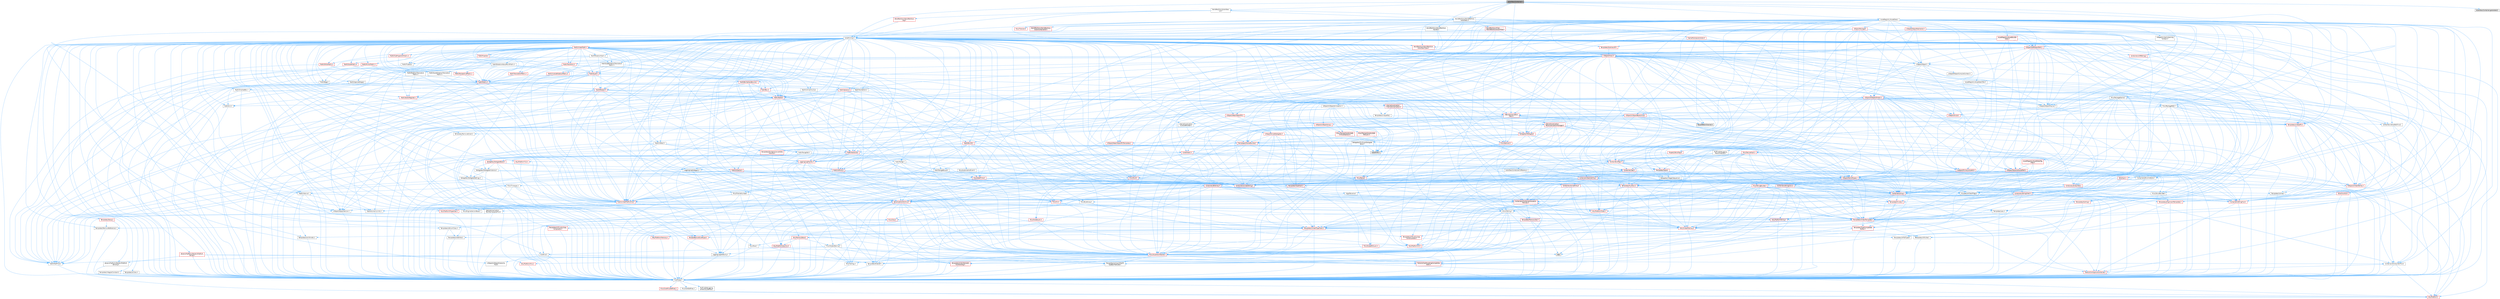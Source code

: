 digraph "ActorDescContainer.h"
{
 // INTERACTIVE_SVG=YES
 // LATEX_PDF_SIZE
  bgcolor="transparent";
  edge [fontname=Helvetica,fontsize=10,labelfontname=Helvetica,labelfontsize=10];
  node [fontname=Helvetica,fontsize=10,shape=box,height=0.2,width=0.4];
  Node1 [id="Node000001",label="ActorDescContainer.h",height=0.2,width=0.4,color="gray40", fillcolor="grey60", style="filled", fontcolor="black",tooltip=" "];
  Node1 -> Node2 [id="edge1_Node000001_Node000002",color="steelblue1",style="solid",tooltip=" "];
  Node2 [id="Node000002",label="CoreMinimal.h",height=0.2,width=0.4,color="grey40", fillcolor="white", style="filled",URL="$d7/d67/CoreMinimal_8h.html",tooltip=" "];
  Node2 -> Node3 [id="edge2_Node000002_Node000003",color="steelblue1",style="solid",tooltip=" "];
  Node3 [id="Node000003",label="CoreTypes.h",height=0.2,width=0.4,color="grey40", fillcolor="white", style="filled",URL="$dc/dec/CoreTypes_8h.html",tooltip=" "];
  Node3 -> Node4 [id="edge3_Node000003_Node000004",color="steelblue1",style="solid",tooltip=" "];
  Node4 [id="Node000004",label="HAL/Platform.h",height=0.2,width=0.4,color="red", fillcolor="#FFF0F0", style="filled",URL="$d9/dd0/Platform_8h.html",tooltip=" "];
  Node3 -> Node14 [id="edge4_Node000003_Node000014",color="steelblue1",style="solid",tooltip=" "];
  Node14 [id="Node000014",label="ProfilingDebugging\l/UMemoryDefines.h",height=0.2,width=0.4,color="grey40", fillcolor="white", style="filled",URL="$d2/da2/UMemoryDefines_8h.html",tooltip=" "];
  Node3 -> Node15 [id="edge5_Node000003_Node000015",color="steelblue1",style="solid",tooltip=" "];
  Node15 [id="Node000015",label="Misc/CoreMiscDefines.h",height=0.2,width=0.4,color="red", fillcolor="#FFF0F0", style="filled",URL="$da/d38/CoreMiscDefines_8h.html",tooltip=" "];
  Node15 -> Node4 [id="edge6_Node000015_Node000004",color="steelblue1",style="solid",tooltip=" "];
  Node3 -> Node16 [id="edge7_Node000003_Node000016",color="steelblue1",style="solid",tooltip=" "];
  Node16 [id="Node000016",label="Misc/CoreDefines.h",height=0.2,width=0.4,color="grey40", fillcolor="white", style="filled",URL="$d3/dd2/CoreDefines_8h.html",tooltip=" "];
  Node2 -> Node17 [id="edge8_Node000002_Node000017",color="steelblue1",style="solid",tooltip=" "];
  Node17 [id="Node000017",label="CoreFwd.h",height=0.2,width=0.4,color="grey40", fillcolor="white", style="filled",URL="$d1/d1e/CoreFwd_8h.html",tooltip=" "];
  Node17 -> Node3 [id="edge9_Node000017_Node000003",color="steelblue1",style="solid",tooltip=" "];
  Node17 -> Node18 [id="edge10_Node000017_Node000018",color="steelblue1",style="solid",tooltip=" "];
  Node18 [id="Node000018",label="Containers/ContainersFwd.h",height=0.2,width=0.4,color="grey40", fillcolor="white", style="filled",URL="$d4/d0a/ContainersFwd_8h.html",tooltip=" "];
  Node18 -> Node4 [id="edge11_Node000018_Node000004",color="steelblue1",style="solid",tooltip=" "];
  Node18 -> Node3 [id="edge12_Node000018_Node000003",color="steelblue1",style="solid",tooltip=" "];
  Node18 -> Node19 [id="edge13_Node000018_Node000019",color="steelblue1",style="solid",tooltip=" "];
  Node19 [id="Node000019",label="Traits/IsContiguousContainer.h",height=0.2,width=0.4,color="red", fillcolor="#FFF0F0", style="filled",URL="$d5/d3c/IsContiguousContainer_8h.html",tooltip=" "];
  Node19 -> Node3 [id="edge14_Node000019_Node000003",color="steelblue1",style="solid",tooltip=" "];
  Node17 -> Node22 [id="edge15_Node000017_Node000022",color="steelblue1",style="solid",tooltip=" "];
  Node22 [id="Node000022",label="Math/MathFwd.h",height=0.2,width=0.4,color="grey40", fillcolor="white", style="filled",URL="$d2/d10/MathFwd_8h.html",tooltip=" "];
  Node22 -> Node4 [id="edge16_Node000022_Node000004",color="steelblue1",style="solid",tooltip=" "];
  Node17 -> Node23 [id="edge17_Node000017_Node000023",color="steelblue1",style="solid",tooltip=" "];
  Node23 [id="Node000023",label="UObject/UObjectHierarchy\lFwd.h",height=0.2,width=0.4,color="grey40", fillcolor="white", style="filled",URL="$d3/d13/UObjectHierarchyFwd_8h.html",tooltip=" "];
  Node2 -> Node23 [id="edge18_Node000002_Node000023",color="steelblue1",style="solid",tooltip=" "];
  Node2 -> Node18 [id="edge19_Node000002_Node000018",color="steelblue1",style="solid",tooltip=" "];
  Node2 -> Node24 [id="edge20_Node000002_Node000024",color="steelblue1",style="solid",tooltip=" "];
  Node24 [id="Node000024",label="Misc/VarArgs.h",height=0.2,width=0.4,color="grey40", fillcolor="white", style="filled",URL="$d5/d6f/VarArgs_8h.html",tooltip=" "];
  Node24 -> Node3 [id="edge21_Node000024_Node000003",color="steelblue1",style="solid",tooltip=" "];
  Node2 -> Node25 [id="edge22_Node000002_Node000025",color="steelblue1",style="solid",tooltip=" "];
  Node25 [id="Node000025",label="Logging/LogVerbosity.h",height=0.2,width=0.4,color="grey40", fillcolor="white", style="filled",URL="$d2/d8f/LogVerbosity_8h.html",tooltip=" "];
  Node25 -> Node3 [id="edge23_Node000025_Node000003",color="steelblue1",style="solid",tooltip=" "];
  Node2 -> Node26 [id="edge24_Node000002_Node000026",color="steelblue1",style="solid",tooltip=" "];
  Node26 [id="Node000026",label="Misc/OutputDevice.h",height=0.2,width=0.4,color="grey40", fillcolor="white", style="filled",URL="$d7/d32/OutputDevice_8h.html",tooltip=" "];
  Node26 -> Node17 [id="edge25_Node000026_Node000017",color="steelblue1",style="solid",tooltip=" "];
  Node26 -> Node3 [id="edge26_Node000026_Node000003",color="steelblue1",style="solid",tooltip=" "];
  Node26 -> Node25 [id="edge27_Node000026_Node000025",color="steelblue1",style="solid",tooltip=" "];
  Node26 -> Node24 [id="edge28_Node000026_Node000024",color="steelblue1",style="solid",tooltip=" "];
  Node26 -> Node27 [id="edge29_Node000026_Node000027",color="steelblue1",style="solid",tooltip=" "];
  Node27 [id="Node000027",label="Templates/IsArrayOrRefOf\lTypeByPredicate.h",height=0.2,width=0.4,color="grey40", fillcolor="white", style="filled",URL="$d6/da1/IsArrayOrRefOfTypeByPredicate_8h.html",tooltip=" "];
  Node27 -> Node3 [id="edge30_Node000027_Node000003",color="steelblue1",style="solid",tooltip=" "];
  Node26 -> Node28 [id="edge31_Node000026_Node000028",color="steelblue1",style="solid",tooltip=" "];
  Node28 [id="Node000028",label="Templates/IsValidVariadic\lFunctionArg.h",height=0.2,width=0.4,color="red", fillcolor="#FFF0F0", style="filled",URL="$d0/dc8/IsValidVariadicFunctionArg_8h.html",tooltip=" "];
  Node28 -> Node3 [id="edge32_Node000028_Node000003",color="steelblue1",style="solid",tooltip=" "];
  Node26 -> Node30 [id="edge33_Node000026_Node000030",color="steelblue1",style="solid",tooltip=" "];
  Node30 [id="Node000030",label="Traits/IsCharEncodingCompatible\lWith.h",height=0.2,width=0.4,color="red", fillcolor="#FFF0F0", style="filled",URL="$df/dd1/IsCharEncodingCompatibleWith_8h.html",tooltip=" "];
  Node2 -> Node32 [id="edge34_Node000002_Node000032",color="steelblue1",style="solid",tooltip=" "];
  Node32 [id="Node000032",label="HAL/PlatformCrt.h",height=0.2,width=0.4,color="red", fillcolor="#FFF0F0", style="filled",URL="$d8/d75/PlatformCrt_8h.html",tooltip=" "];
  Node32 -> Node33 [id="edge35_Node000032_Node000033",color="steelblue1",style="solid",tooltip=" "];
  Node33 [id="Node000033",label="new",height=0.2,width=0.4,color="grey60", fillcolor="#E0E0E0", style="filled",tooltip=" "];
  Node2 -> Node42 [id="edge36_Node000002_Node000042",color="steelblue1",style="solid",tooltip=" "];
  Node42 [id="Node000042",label="HAL/PlatformMisc.h",height=0.2,width=0.4,color="red", fillcolor="#FFF0F0", style="filled",URL="$d0/df5/PlatformMisc_8h.html",tooltip=" "];
  Node42 -> Node3 [id="edge37_Node000042_Node000003",color="steelblue1",style="solid",tooltip=" "];
  Node2 -> Node61 [id="edge38_Node000002_Node000061",color="steelblue1",style="solid",tooltip=" "];
  Node61 [id="Node000061",label="Misc/AssertionMacros.h",height=0.2,width=0.4,color="red", fillcolor="#FFF0F0", style="filled",URL="$d0/dfa/AssertionMacros_8h.html",tooltip=" "];
  Node61 -> Node3 [id="edge39_Node000061_Node000003",color="steelblue1",style="solid",tooltip=" "];
  Node61 -> Node4 [id="edge40_Node000061_Node000004",color="steelblue1",style="solid",tooltip=" "];
  Node61 -> Node42 [id="edge41_Node000061_Node000042",color="steelblue1",style="solid",tooltip=" "];
  Node61 -> Node62 [id="edge42_Node000061_Node000062",color="steelblue1",style="solid",tooltip=" "];
  Node62 [id="Node000062",label="Templates/EnableIf.h",height=0.2,width=0.4,color="grey40", fillcolor="white", style="filled",URL="$d7/d60/EnableIf_8h.html",tooltip=" "];
  Node62 -> Node3 [id="edge43_Node000062_Node000003",color="steelblue1",style="solid",tooltip=" "];
  Node61 -> Node27 [id="edge44_Node000061_Node000027",color="steelblue1",style="solid",tooltip=" "];
  Node61 -> Node28 [id="edge45_Node000061_Node000028",color="steelblue1",style="solid",tooltip=" "];
  Node61 -> Node30 [id="edge46_Node000061_Node000030",color="steelblue1",style="solid",tooltip=" "];
  Node61 -> Node24 [id="edge47_Node000061_Node000024",color="steelblue1",style="solid",tooltip=" "];
  Node2 -> Node70 [id="edge48_Node000002_Node000070",color="steelblue1",style="solid",tooltip=" "];
  Node70 [id="Node000070",label="Templates/IsPointer.h",height=0.2,width=0.4,color="grey40", fillcolor="white", style="filled",URL="$d7/d05/IsPointer_8h.html",tooltip=" "];
  Node70 -> Node3 [id="edge49_Node000070_Node000003",color="steelblue1",style="solid",tooltip=" "];
  Node2 -> Node71 [id="edge50_Node000002_Node000071",color="steelblue1",style="solid",tooltip=" "];
  Node71 [id="Node000071",label="HAL/PlatformMemory.h",height=0.2,width=0.4,color="red", fillcolor="#FFF0F0", style="filled",URL="$de/d68/PlatformMemory_8h.html",tooltip=" "];
  Node71 -> Node3 [id="edge51_Node000071_Node000003",color="steelblue1",style="solid",tooltip=" "];
  Node2 -> Node54 [id="edge52_Node000002_Node000054",color="steelblue1",style="solid",tooltip=" "];
  Node54 [id="Node000054",label="HAL/PlatformAtomics.h",height=0.2,width=0.4,color="red", fillcolor="#FFF0F0", style="filled",URL="$d3/d36/PlatformAtomics_8h.html",tooltip=" "];
  Node54 -> Node3 [id="edge53_Node000054_Node000003",color="steelblue1",style="solid",tooltip=" "];
  Node2 -> Node76 [id="edge54_Node000002_Node000076",color="steelblue1",style="solid",tooltip=" "];
  Node76 [id="Node000076",label="Misc/Exec.h",height=0.2,width=0.4,color="grey40", fillcolor="white", style="filled",URL="$de/ddb/Exec_8h.html",tooltip=" "];
  Node76 -> Node3 [id="edge55_Node000076_Node000003",color="steelblue1",style="solid",tooltip=" "];
  Node76 -> Node61 [id="edge56_Node000076_Node000061",color="steelblue1",style="solid",tooltip=" "];
  Node2 -> Node77 [id="edge57_Node000002_Node000077",color="steelblue1",style="solid",tooltip=" "];
  Node77 [id="Node000077",label="HAL/MemoryBase.h",height=0.2,width=0.4,color="red", fillcolor="#FFF0F0", style="filled",URL="$d6/d9f/MemoryBase_8h.html",tooltip=" "];
  Node77 -> Node3 [id="edge58_Node000077_Node000003",color="steelblue1",style="solid",tooltip=" "];
  Node77 -> Node54 [id="edge59_Node000077_Node000054",color="steelblue1",style="solid",tooltip=" "];
  Node77 -> Node32 [id="edge60_Node000077_Node000032",color="steelblue1",style="solid",tooltip=" "];
  Node77 -> Node76 [id="edge61_Node000077_Node000076",color="steelblue1",style="solid",tooltip=" "];
  Node77 -> Node26 [id="edge62_Node000077_Node000026",color="steelblue1",style="solid",tooltip=" "];
  Node2 -> Node87 [id="edge63_Node000002_Node000087",color="steelblue1",style="solid",tooltip=" "];
  Node87 [id="Node000087",label="HAL/UnrealMemory.h",height=0.2,width=0.4,color="red", fillcolor="#FFF0F0", style="filled",URL="$d9/d96/UnrealMemory_8h.html",tooltip=" "];
  Node87 -> Node3 [id="edge64_Node000087_Node000003",color="steelblue1",style="solid",tooltip=" "];
  Node87 -> Node77 [id="edge65_Node000087_Node000077",color="steelblue1",style="solid",tooltip=" "];
  Node87 -> Node71 [id="edge66_Node000087_Node000071",color="steelblue1",style="solid",tooltip=" "];
  Node87 -> Node70 [id="edge67_Node000087_Node000070",color="steelblue1",style="solid",tooltip=" "];
  Node2 -> Node89 [id="edge68_Node000002_Node000089",color="steelblue1",style="solid",tooltip=" "];
  Node89 [id="Node000089",label="Templates/IsArithmetic.h",height=0.2,width=0.4,color="grey40", fillcolor="white", style="filled",URL="$d2/d5d/IsArithmetic_8h.html",tooltip=" "];
  Node89 -> Node3 [id="edge69_Node000089_Node000003",color="steelblue1",style="solid",tooltip=" "];
  Node2 -> Node83 [id="edge70_Node000002_Node000083",color="steelblue1",style="solid",tooltip=" "];
  Node83 [id="Node000083",label="Templates/AndOrNot.h",height=0.2,width=0.4,color="grey40", fillcolor="white", style="filled",URL="$db/d0a/AndOrNot_8h.html",tooltip=" "];
  Node83 -> Node3 [id="edge71_Node000083_Node000003",color="steelblue1",style="solid",tooltip=" "];
  Node2 -> Node90 [id="edge72_Node000002_Node000090",color="steelblue1",style="solid",tooltip=" "];
  Node90 [id="Node000090",label="Templates/IsPODType.h",height=0.2,width=0.4,color="grey40", fillcolor="white", style="filled",URL="$d7/db1/IsPODType_8h.html",tooltip=" "];
  Node90 -> Node3 [id="edge73_Node000090_Node000003",color="steelblue1",style="solid",tooltip=" "];
  Node2 -> Node91 [id="edge74_Node000002_Node000091",color="steelblue1",style="solid",tooltip=" "];
  Node91 [id="Node000091",label="Templates/IsUECoreType.h",height=0.2,width=0.4,color="red", fillcolor="#FFF0F0", style="filled",URL="$d1/db8/IsUECoreType_8h.html",tooltip=" "];
  Node91 -> Node3 [id="edge75_Node000091_Node000003",color="steelblue1",style="solid",tooltip=" "];
  Node2 -> Node84 [id="edge76_Node000002_Node000084",color="steelblue1",style="solid",tooltip=" "];
  Node84 [id="Node000084",label="Templates/IsTriviallyCopy\lConstructible.h",height=0.2,width=0.4,color="red", fillcolor="#FFF0F0", style="filled",URL="$d3/d78/IsTriviallyCopyConstructible_8h.html",tooltip=" "];
  Node84 -> Node3 [id="edge77_Node000084_Node000003",color="steelblue1",style="solid",tooltip=" "];
  Node2 -> Node92 [id="edge78_Node000002_Node000092",color="steelblue1",style="solid",tooltip=" "];
  Node92 [id="Node000092",label="Templates/UnrealTypeTraits.h",height=0.2,width=0.4,color="red", fillcolor="#FFF0F0", style="filled",URL="$d2/d2d/UnrealTypeTraits_8h.html",tooltip=" "];
  Node92 -> Node3 [id="edge79_Node000092_Node000003",color="steelblue1",style="solid",tooltip=" "];
  Node92 -> Node70 [id="edge80_Node000092_Node000070",color="steelblue1",style="solid",tooltip=" "];
  Node92 -> Node61 [id="edge81_Node000092_Node000061",color="steelblue1",style="solid",tooltip=" "];
  Node92 -> Node83 [id="edge82_Node000092_Node000083",color="steelblue1",style="solid",tooltip=" "];
  Node92 -> Node62 [id="edge83_Node000092_Node000062",color="steelblue1",style="solid",tooltip=" "];
  Node92 -> Node89 [id="edge84_Node000092_Node000089",color="steelblue1",style="solid",tooltip=" "];
  Node92 -> Node90 [id="edge85_Node000092_Node000090",color="steelblue1",style="solid",tooltip=" "];
  Node92 -> Node91 [id="edge86_Node000092_Node000091",color="steelblue1",style="solid",tooltip=" "];
  Node92 -> Node84 [id="edge87_Node000092_Node000084",color="steelblue1",style="solid",tooltip=" "];
  Node2 -> Node62 [id="edge88_Node000002_Node000062",color="steelblue1",style="solid",tooltip=" "];
  Node2 -> Node94 [id="edge89_Node000002_Node000094",color="steelblue1",style="solid",tooltip=" "];
  Node94 [id="Node000094",label="Templates/RemoveReference.h",height=0.2,width=0.4,color="grey40", fillcolor="white", style="filled",URL="$da/dbe/RemoveReference_8h.html",tooltip=" "];
  Node94 -> Node3 [id="edge90_Node000094_Node000003",color="steelblue1",style="solid",tooltip=" "];
  Node2 -> Node95 [id="edge91_Node000002_Node000095",color="steelblue1",style="solid",tooltip=" "];
  Node95 [id="Node000095",label="Templates/IntegralConstant.h",height=0.2,width=0.4,color="grey40", fillcolor="white", style="filled",URL="$db/d1b/IntegralConstant_8h.html",tooltip=" "];
  Node95 -> Node3 [id="edge92_Node000095_Node000003",color="steelblue1",style="solid",tooltip=" "];
  Node2 -> Node96 [id="edge93_Node000002_Node000096",color="steelblue1",style="solid",tooltip=" "];
  Node96 [id="Node000096",label="Templates/IsClass.h",height=0.2,width=0.4,color="grey40", fillcolor="white", style="filled",URL="$db/dcb/IsClass_8h.html",tooltip=" "];
  Node96 -> Node3 [id="edge94_Node000096_Node000003",color="steelblue1",style="solid",tooltip=" "];
  Node2 -> Node97 [id="edge95_Node000002_Node000097",color="steelblue1",style="solid",tooltip=" "];
  Node97 [id="Node000097",label="Templates/TypeCompatible\lBytes.h",height=0.2,width=0.4,color="red", fillcolor="#FFF0F0", style="filled",URL="$df/d0a/TypeCompatibleBytes_8h.html",tooltip=" "];
  Node97 -> Node3 [id="edge96_Node000097_Node000003",color="steelblue1",style="solid",tooltip=" "];
  Node97 -> Node33 [id="edge97_Node000097_Node000033",color="steelblue1",style="solid",tooltip=" "];
  Node2 -> Node19 [id="edge98_Node000002_Node000019",color="steelblue1",style="solid",tooltip=" "];
  Node2 -> Node98 [id="edge99_Node000002_Node000098",color="steelblue1",style="solid",tooltip=" "];
  Node98 [id="Node000098",label="Templates/UnrealTemplate.h",height=0.2,width=0.4,color="red", fillcolor="#FFF0F0", style="filled",URL="$d4/d24/UnrealTemplate_8h.html",tooltip=" "];
  Node98 -> Node3 [id="edge100_Node000098_Node000003",color="steelblue1",style="solid",tooltip=" "];
  Node98 -> Node70 [id="edge101_Node000098_Node000070",color="steelblue1",style="solid",tooltip=" "];
  Node98 -> Node87 [id="edge102_Node000098_Node000087",color="steelblue1",style="solid",tooltip=" "];
  Node98 -> Node92 [id="edge103_Node000098_Node000092",color="steelblue1",style="solid",tooltip=" "];
  Node98 -> Node94 [id="edge104_Node000098_Node000094",color="steelblue1",style="solid",tooltip=" "];
  Node98 -> Node97 [id="edge105_Node000098_Node000097",color="steelblue1",style="solid",tooltip=" "];
  Node98 -> Node19 [id="edge106_Node000098_Node000019",color="steelblue1",style="solid",tooltip=" "];
  Node2 -> Node47 [id="edge107_Node000002_Node000047",color="steelblue1",style="solid",tooltip=" "];
  Node47 [id="Node000047",label="Math/NumericLimits.h",height=0.2,width=0.4,color="grey40", fillcolor="white", style="filled",URL="$df/d1b/NumericLimits_8h.html",tooltip=" "];
  Node47 -> Node3 [id="edge108_Node000047_Node000003",color="steelblue1",style="solid",tooltip=" "];
  Node2 -> Node102 [id="edge109_Node000002_Node000102",color="steelblue1",style="solid",tooltip=" "];
  Node102 [id="Node000102",label="HAL/PlatformMath.h",height=0.2,width=0.4,color="red", fillcolor="#FFF0F0", style="filled",URL="$dc/d53/PlatformMath_8h.html",tooltip=" "];
  Node102 -> Node3 [id="edge110_Node000102_Node000003",color="steelblue1",style="solid",tooltip=" "];
  Node2 -> Node85 [id="edge111_Node000002_Node000085",color="steelblue1",style="solid",tooltip=" "];
  Node85 [id="Node000085",label="Templates/IsTriviallyCopy\lAssignable.h",height=0.2,width=0.4,color="red", fillcolor="#FFF0F0", style="filled",URL="$d2/df2/IsTriviallyCopyAssignable_8h.html",tooltip=" "];
  Node85 -> Node3 [id="edge112_Node000085_Node000003",color="steelblue1",style="solid",tooltip=" "];
  Node2 -> Node110 [id="edge113_Node000002_Node000110",color="steelblue1",style="solid",tooltip=" "];
  Node110 [id="Node000110",label="Templates/MemoryOps.h",height=0.2,width=0.4,color="red", fillcolor="#FFF0F0", style="filled",URL="$db/dea/MemoryOps_8h.html",tooltip=" "];
  Node110 -> Node3 [id="edge114_Node000110_Node000003",color="steelblue1",style="solid",tooltip=" "];
  Node110 -> Node87 [id="edge115_Node000110_Node000087",color="steelblue1",style="solid",tooltip=" "];
  Node110 -> Node85 [id="edge116_Node000110_Node000085",color="steelblue1",style="solid",tooltip=" "];
  Node110 -> Node84 [id="edge117_Node000110_Node000084",color="steelblue1",style="solid",tooltip=" "];
  Node110 -> Node92 [id="edge118_Node000110_Node000092",color="steelblue1",style="solid",tooltip=" "];
  Node110 -> Node33 [id="edge119_Node000110_Node000033",color="steelblue1",style="solid",tooltip=" "];
  Node2 -> Node111 [id="edge120_Node000002_Node000111",color="steelblue1",style="solid",tooltip=" "];
  Node111 [id="Node000111",label="Containers/ContainerAllocation\lPolicies.h",height=0.2,width=0.4,color="red", fillcolor="#FFF0F0", style="filled",URL="$d7/dff/ContainerAllocationPolicies_8h.html",tooltip=" "];
  Node111 -> Node3 [id="edge121_Node000111_Node000003",color="steelblue1",style="solid",tooltip=" "];
  Node111 -> Node111 [id="edge122_Node000111_Node000111",color="steelblue1",style="solid",tooltip=" "];
  Node111 -> Node102 [id="edge123_Node000111_Node000102",color="steelblue1",style="solid",tooltip=" "];
  Node111 -> Node87 [id="edge124_Node000111_Node000087",color="steelblue1",style="solid",tooltip=" "];
  Node111 -> Node47 [id="edge125_Node000111_Node000047",color="steelblue1",style="solid",tooltip=" "];
  Node111 -> Node61 [id="edge126_Node000111_Node000061",color="steelblue1",style="solid",tooltip=" "];
  Node111 -> Node110 [id="edge127_Node000111_Node000110",color="steelblue1",style="solid",tooltip=" "];
  Node111 -> Node97 [id="edge128_Node000111_Node000097",color="steelblue1",style="solid",tooltip=" "];
  Node2 -> Node114 [id="edge129_Node000002_Node000114",color="steelblue1",style="solid",tooltip=" "];
  Node114 [id="Node000114",label="Templates/IsEnumClass.h",height=0.2,width=0.4,color="grey40", fillcolor="white", style="filled",URL="$d7/d15/IsEnumClass_8h.html",tooltip=" "];
  Node114 -> Node3 [id="edge130_Node000114_Node000003",color="steelblue1",style="solid",tooltip=" "];
  Node114 -> Node83 [id="edge131_Node000114_Node000083",color="steelblue1",style="solid",tooltip=" "];
  Node2 -> Node115 [id="edge132_Node000002_Node000115",color="steelblue1",style="solid",tooltip=" "];
  Node115 [id="Node000115",label="HAL/PlatformProperties.h",height=0.2,width=0.4,color="red", fillcolor="#FFF0F0", style="filled",URL="$d9/db0/PlatformProperties_8h.html",tooltip=" "];
  Node115 -> Node3 [id="edge133_Node000115_Node000003",color="steelblue1",style="solid",tooltip=" "];
  Node2 -> Node118 [id="edge134_Node000002_Node000118",color="steelblue1",style="solid",tooltip=" "];
  Node118 [id="Node000118",label="Misc/EngineVersionBase.h",height=0.2,width=0.4,color="grey40", fillcolor="white", style="filled",URL="$d5/d2b/EngineVersionBase_8h.html",tooltip=" "];
  Node118 -> Node3 [id="edge135_Node000118_Node000003",color="steelblue1",style="solid",tooltip=" "];
  Node2 -> Node119 [id="edge136_Node000002_Node000119",color="steelblue1",style="solid",tooltip=" "];
  Node119 [id="Node000119",label="Internationalization\l/TextNamespaceFwd.h",height=0.2,width=0.4,color="grey40", fillcolor="white", style="filled",URL="$d8/d97/TextNamespaceFwd_8h.html",tooltip=" "];
  Node119 -> Node3 [id="edge137_Node000119_Node000003",color="steelblue1",style="solid",tooltip=" "];
  Node2 -> Node120 [id="edge138_Node000002_Node000120",color="steelblue1",style="solid",tooltip=" "];
  Node120 [id="Node000120",label="Serialization/Archive.h",height=0.2,width=0.4,color="red", fillcolor="#FFF0F0", style="filled",URL="$d7/d3b/Archive_8h.html",tooltip=" "];
  Node120 -> Node17 [id="edge139_Node000120_Node000017",color="steelblue1",style="solid",tooltip=" "];
  Node120 -> Node3 [id="edge140_Node000120_Node000003",color="steelblue1",style="solid",tooltip=" "];
  Node120 -> Node115 [id="edge141_Node000120_Node000115",color="steelblue1",style="solid",tooltip=" "];
  Node120 -> Node119 [id="edge142_Node000120_Node000119",color="steelblue1",style="solid",tooltip=" "];
  Node120 -> Node22 [id="edge143_Node000120_Node000022",color="steelblue1",style="solid",tooltip=" "];
  Node120 -> Node61 [id="edge144_Node000120_Node000061",color="steelblue1",style="solid",tooltip=" "];
  Node120 -> Node118 [id="edge145_Node000120_Node000118",color="steelblue1",style="solid",tooltip=" "];
  Node120 -> Node24 [id="edge146_Node000120_Node000024",color="steelblue1",style="solid",tooltip=" "];
  Node120 -> Node62 [id="edge147_Node000120_Node000062",color="steelblue1",style="solid",tooltip=" "];
  Node120 -> Node27 [id="edge148_Node000120_Node000027",color="steelblue1",style="solid",tooltip=" "];
  Node120 -> Node114 [id="edge149_Node000120_Node000114",color="steelblue1",style="solid",tooltip=" "];
  Node120 -> Node28 [id="edge150_Node000120_Node000028",color="steelblue1",style="solid",tooltip=" "];
  Node120 -> Node98 [id="edge151_Node000120_Node000098",color="steelblue1",style="solid",tooltip=" "];
  Node120 -> Node30 [id="edge152_Node000120_Node000030",color="steelblue1",style="solid",tooltip=" "];
  Node120 -> Node123 [id="edge153_Node000120_Node000123",color="steelblue1",style="solid",tooltip=" "];
  Node123 [id="Node000123",label="UObject/ObjectVersion.h",height=0.2,width=0.4,color="grey40", fillcolor="white", style="filled",URL="$da/d63/ObjectVersion_8h.html",tooltip=" "];
  Node123 -> Node3 [id="edge154_Node000123_Node000003",color="steelblue1",style="solid",tooltip=" "];
  Node2 -> Node124 [id="edge155_Node000002_Node000124",color="steelblue1",style="solid",tooltip=" "];
  Node124 [id="Node000124",label="Templates/Less.h",height=0.2,width=0.4,color="grey40", fillcolor="white", style="filled",URL="$de/dc8/Less_8h.html",tooltip=" "];
  Node124 -> Node3 [id="edge156_Node000124_Node000003",color="steelblue1",style="solid",tooltip=" "];
  Node124 -> Node98 [id="edge157_Node000124_Node000098",color="steelblue1",style="solid",tooltip=" "];
  Node2 -> Node125 [id="edge158_Node000002_Node000125",color="steelblue1",style="solid",tooltip=" "];
  Node125 [id="Node000125",label="Templates/Sorting.h",height=0.2,width=0.4,color="red", fillcolor="#FFF0F0", style="filled",URL="$d3/d9e/Sorting_8h.html",tooltip=" "];
  Node125 -> Node3 [id="edge159_Node000125_Node000003",color="steelblue1",style="solid",tooltip=" "];
  Node125 -> Node102 [id="edge160_Node000125_Node000102",color="steelblue1",style="solid",tooltip=" "];
  Node125 -> Node124 [id="edge161_Node000125_Node000124",color="steelblue1",style="solid",tooltip=" "];
  Node2 -> Node136 [id="edge162_Node000002_Node000136",color="steelblue1",style="solid",tooltip=" "];
  Node136 [id="Node000136",label="Misc/Char.h",height=0.2,width=0.4,color="red", fillcolor="#FFF0F0", style="filled",URL="$d0/d58/Char_8h.html",tooltip=" "];
  Node136 -> Node3 [id="edge163_Node000136_Node000003",color="steelblue1",style="solid",tooltip=" "];
  Node2 -> Node139 [id="edge164_Node000002_Node000139",color="steelblue1",style="solid",tooltip=" "];
  Node139 [id="Node000139",label="GenericPlatform/GenericPlatform\lStricmp.h",height=0.2,width=0.4,color="grey40", fillcolor="white", style="filled",URL="$d2/d86/GenericPlatformStricmp_8h.html",tooltip=" "];
  Node139 -> Node3 [id="edge165_Node000139_Node000003",color="steelblue1",style="solid",tooltip=" "];
  Node2 -> Node140 [id="edge166_Node000002_Node000140",color="steelblue1",style="solid",tooltip=" "];
  Node140 [id="Node000140",label="GenericPlatform/GenericPlatform\lString.h",height=0.2,width=0.4,color="red", fillcolor="#FFF0F0", style="filled",URL="$dd/d20/GenericPlatformString_8h.html",tooltip=" "];
  Node140 -> Node3 [id="edge167_Node000140_Node000003",color="steelblue1",style="solid",tooltip=" "];
  Node140 -> Node139 [id="edge168_Node000140_Node000139",color="steelblue1",style="solid",tooltip=" "];
  Node140 -> Node62 [id="edge169_Node000140_Node000062",color="steelblue1",style="solid",tooltip=" "];
  Node140 -> Node30 [id="edge170_Node000140_Node000030",color="steelblue1",style="solid",tooltip=" "];
  Node2 -> Node73 [id="edge171_Node000002_Node000073",color="steelblue1",style="solid",tooltip=" "];
  Node73 [id="Node000073",label="HAL/PlatformString.h",height=0.2,width=0.4,color="red", fillcolor="#FFF0F0", style="filled",URL="$db/db5/PlatformString_8h.html",tooltip=" "];
  Node73 -> Node3 [id="edge172_Node000073_Node000003",color="steelblue1",style="solid",tooltip=" "];
  Node2 -> Node143 [id="edge173_Node000002_Node000143",color="steelblue1",style="solid",tooltip=" "];
  Node143 [id="Node000143",label="Misc/CString.h",height=0.2,width=0.4,color="grey40", fillcolor="white", style="filled",URL="$d2/d49/CString_8h.html",tooltip=" "];
  Node143 -> Node3 [id="edge174_Node000143_Node000003",color="steelblue1",style="solid",tooltip=" "];
  Node143 -> Node32 [id="edge175_Node000143_Node000032",color="steelblue1",style="solid",tooltip=" "];
  Node143 -> Node73 [id="edge176_Node000143_Node000073",color="steelblue1",style="solid",tooltip=" "];
  Node143 -> Node61 [id="edge177_Node000143_Node000061",color="steelblue1",style="solid",tooltip=" "];
  Node143 -> Node136 [id="edge178_Node000143_Node000136",color="steelblue1",style="solid",tooltip=" "];
  Node143 -> Node24 [id="edge179_Node000143_Node000024",color="steelblue1",style="solid",tooltip=" "];
  Node143 -> Node27 [id="edge180_Node000143_Node000027",color="steelblue1",style="solid",tooltip=" "];
  Node143 -> Node28 [id="edge181_Node000143_Node000028",color="steelblue1",style="solid",tooltip=" "];
  Node143 -> Node30 [id="edge182_Node000143_Node000030",color="steelblue1",style="solid",tooltip=" "];
  Node2 -> Node144 [id="edge183_Node000002_Node000144",color="steelblue1",style="solid",tooltip=" "];
  Node144 [id="Node000144",label="Misc/Crc.h",height=0.2,width=0.4,color="red", fillcolor="#FFF0F0", style="filled",URL="$d4/dd2/Crc_8h.html",tooltip=" "];
  Node144 -> Node3 [id="edge184_Node000144_Node000003",color="steelblue1",style="solid",tooltip=" "];
  Node144 -> Node73 [id="edge185_Node000144_Node000073",color="steelblue1",style="solid",tooltip=" "];
  Node144 -> Node61 [id="edge186_Node000144_Node000061",color="steelblue1",style="solid",tooltip=" "];
  Node144 -> Node143 [id="edge187_Node000144_Node000143",color="steelblue1",style="solid",tooltip=" "];
  Node144 -> Node136 [id="edge188_Node000144_Node000136",color="steelblue1",style="solid",tooltip=" "];
  Node144 -> Node92 [id="edge189_Node000144_Node000092",color="steelblue1",style="solid",tooltip=" "];
  Node2 -> Node135 [id="edge190_Node000002_Node000135",color="steelblue1",style="solid",tooltip=" "];
  Node135 [id="Node000135",label="Math/UnrealMathUtility.h",height=0.2,width=0.4,color="red", fillcolor="#FFF0F0", style="filled",URL="$db/db8/UnrealMathUtility_8h.html",tooltip=" "];
  Node135 -> Node3 [id="edge191_Node000135_Node000003",color="steelblue1",style="solid",tooltip=" "];
  Node135 -> Node61 [id="edge192_Node000135_Node000061",color="steelblue1",style="solid",tooltip=" "];
  Node135 -> Node102 [id="edge193_Node000135_Node000102",color="steelblue1",style="solid",tooltip=" "];
  Node135 -> Node22 [id="edge194_Node000135_Node000022",color="steelblue1",style="solid",tooltip=" "];
  Node2 -> Node145 [id="edge195_Node000002_Node000145",color="steelblue1",style="solid",tooltip=" "];
  Node145 [id="Node000145",label="Containers/UnrealString.h",height=0.2,width=0.4,color="red", fillcolor="#FFF0F0", style="filled",URL="$d5/dba/UnrealString_8h.html",tooltip=" "];
  Node2 -> Node149 [id="edge196_Node000002_Node000149",color="steelblue1",style="solid",tooltip=" "];
  Node149 [id="Node000149",label="Containers/Array.h",height=0.2,width=0.4,color="red", fillcolor="#FFF0F0", style="filled",URL="$df/dd0/Array_8h.html",tooltip=" "];
  Node149 -> Node3 [id="edge197_Node000149_Node000003",color="steelblue1",style="solid",tooltip=" "];
  Node149 -> Node61 [id="edge198_Node000149_Node000061",color="steelblue1",style="solid",tooltip=" "];
  Node149 -> Node87 [id="edge199_Node000149_Node000087",color="steelblue1",style="solid",tooltip=" "];
  Node149 -> Node92 [id="edge200_Node000149_Node000092",color="steelblue1",style="solid",tooltip=" "];
  Node149 -> Node98 [id="edge201_Node000149_Node000098",color="steelblue1",style="solid",tooltip=" "];
  Node149 -> Node111 [id="edge202_Node000149_Node000111",color="steelblue1",style="solid",tooltip=" "];
  Node149 -> Node120 [id="edge203_Node000149_Node000120",color="steelblue1",style="solid",tooltip=" "];
  Node149 -> Node128 [id="edge204_Node000149_Node000128",color="steelblue1",style="solid",tooltip=" "];
  Node128 [id="Node000128",label="Templates/Invoke.h",height=0.2,width=0.4,color="red", fillcolor="#FFF0F0", style="filled",URL="$d7/deb/Invoke_8h.html",tooltip=" "];
  Node128 -> Node3 [id="edge205_Node000128_Node000003",color="steelblue1",style="solid",tooltip=" "];
  Node128 -> Node98 [id="edge206_Node000128_Node000098",color="steelblue1",style="solid",tooltip=" "];
  Node149 -> Node124 [id="edge207_Node000149_Node000124",color="steelblue1",style="solid",tooltip=" "];
  Node149 -> Node125 [id="edge208_Node000149_Node000125",color="steelblue1",style="solid",tooltip=" "];
  Node149 -> Node172 [id="edge209_Node000149_Node000172",color="steelblue1",style="solid",tooltip=" "];
  Node172 [id="Node000172",label="Templates/AlignmentTemplates.h",height=0.2,width=0.4,color="red", fillcolor="#FFF0F0", style="filled",URL="$dd/d32/AlignmentTemplates_8h.html",tooltip=" "];
  Node172 -> Node3 [id="edge210_Node000172_Node000003",color="steelblue1",style="solid",tooltip=" "];
  Node172 -> Node70 [id="edge211_Node000172_Node000070",color="steelblue1",style="solid",tooltip=" "];
  Node2 -> Node173 [id="edge212_Node000002_Node000173",color="steelblue1",style="solid",tooltip=" "];
  Node173 [id="Node000173",label="Misc/FrameNumber.h",height=0.2,width=0.4,color="grey40", fillcolor="white", style="filled",URL="$dd/dbd/FrameNumber_8h.html",tooltip=" "];
  Node173 -> Node3 [id="edge213_Node000173_Node000003",color="steelblue1",style="solid",tooltip=" "];
  Node173 -> Node47 [id="edge214_Node000173_Node000047",color="steelblue1",style="solid",tooltip=" "];
  Node173 -> Node135 [id="edge215_Node000173_Node000135",color="steelblue1",style="solid",tooltip=" "];
  Node173 -> Node62 [id="edge216_Node000173_Node000062",color="steelblue1",style="solid",tooltip=" "];
  Node173 -> Node92 [id="edge217_Node000173_Node000092",color="steelblue1",style="solid",tooltip=" "];
  Node2 -> Node174 [id="edge218_Node000002_Node000174",color="steelblue1",style="solid",tooltip=" "];
  Node174 [id="Node000174",label="Misc/Timespan.h",height=0.2,width=0.4,color="grey40", fillcolor="white", style="filled",URL="$da/dd9/Timespan_8h.html",tooltip=" "];
  Node174 -> Node3 [id="edge219_Node000174_Node000003",color="steelblue1",style="solid",tooltip=" "];
  Node174 -> Node175 [id="edge220_Node000174_Node000175",color="steelblue1",style="solid",tooltip=" "];
  Node175 [id="Node000175",label="Math/Interval.h",height=0.2,width=0.4,color="grey40", fillcolor="white", style="filled",URL="$d1/d55/Interval_8h.html",tooltip=" "];
  Node175 -> Node3 [id="edge221_Node000175_Node000003",color="steelblue1",style="solid",tooltip=" "];
  Node175 -> Node89 [id="edge222_Node000175_Node000089",color="steelblue1",style="solid",tooltip=" "];
  Node175 -> Node92 [id="edge223_Node000175_Node000092",color="steelblue1",style="solid",tooltip=" "];
  Node175 -> Node47 [id="edge224_Node000175_Node000047",color="steelblue1",style="solid",tooltip=" "];
  Node175 -> Node135 [id="edge225_Node000175_Node000135",color="steelblue1",style="solid",tooltip=" "];
  Node174 -> Node135 [id="edge226_Node000174_Node000135",color="steelblue1",style="solid",tooltip=" "];
  Node174 -> Node61 [id="edge227_Node000174_Node000061",color="steelblue1",style="solid",tooltip=" "];
  Node2 -> Node176 [id="edge228_Node000002_Node000176",color="steelblue1",style="solid",tooltip=" "];
  Node176 [id="Node000176",label="Containers/StringConv.h",height=0.2,width=0.4,color="red", fillcolor="#FFF0F0", style="filled",URL="$d3/ddf/StringConv_8h.html",tooltip=" "];
  Node176 -> Node3 [id="edge229_Node000176_Node000003",color="steelblue1",style="solid",tooltip=" "];
  Node176 -> Node61 [id="edge230_Node000176_Node000061",color="steelblue1",style="solid",tooltip=" "];
  Node176 -> Node111 [id="edge231_Node000176_Node000111",color="steelblue1",style="solid",tooltip=" "];
  Node176 -> Node149 [id="edge232_Node000176_Node000149",color="steelblue1",style="solid",tooltip=" "];
  Node176 -> Node143 [id="edge233_Node000176_Node000143",color="steelblue1",style="solid",tooltip=" "];
  Node176 -> Node177 [id="edge234_Node000176_Node000177",color="steelblue1",style="solid",tooltip=" "];
  Node177 [id="Node000177",label="Templates/IsArray.h",height=0.2,width=0.4,color="grey40", fillcolor="white", style="filled",URL="$d8/d8d/IsArray_8h.html",tooltip=" "];
  Node177 -> Node3 [id="edge235_Node000177_Node000003",color="steelblue1",style="solid",tooltip=" "];
  Node176 -> Node98 [id="edge236_Node000176_Node000098",color="steelblue1",style="solid",tooltip=" "];
  Node176 -> Node92 [id="edge237_Node000176_Node000092",color="steelblue1",style="solid",tooltip=" "];
  Node176 -> Node30 [id="edge238_Node000176_Node000030",color="steelblue1",style="solid",tooltip=" "];
  Node176 -> Node19 [id="edge239_Node000176_Node000019",color="steelblue1",style="solid",tooltip=" "];
  Node2 -> Node178 [id="edge240_Node000002_Node000178",color="steelblue1",style="solid",tooltip=" "];
  Node178 [id="Node000178",label="UObject/UnrealNames.h",height=0.2,width=0.4,color="red", fillcolor="#FFF0F0", style="filled",URL="$d8/db1/UnrealNames_8h.html",tooltip=" "];
  Node178 -> Node3 [id="edge241_Node000178_Node000003",color="steelblue1",style="solid",tooltip=" "];
  Node2 -> Node180 [id="edge242_Node000002_Node000180",color="steelblue1",style="solid",tooltip=" "];
  Node180 [id="Node000180",label="UObject/NameTypes.h",height=0.2,width=0.4,color="red", fillcolor="#FFF0F0", style="filled",URL="$d6/d35/NameTypes_8h.html",tooltip=" "];
  Node180 -> Node3 [id="edge243_Node000180_Node000003",color="steelblue1",style="solid",tooltip=" "];
  Node180 -> Node61 [id="edge244_Node000180_Node000061",color="steelblue1",style="solid",tooltip=" "];
  Node180 -> Node87 [id="edge245_Node000180_Node000087",color="steelblue1",style="solid",tooltip=" "];
  Node180 -> Node92 [id="edge246_Node000180_Node000092",color="steelblue1",style="solid",tooltip=" "];
  Node180 -> Node98 [id="edge247_Node000180_Node000098",color="steelblue1",style="solid",tooltip=" "];
  Node180 -> Node145 [id="edge248_Node000180_Node000145",color="steelblue1",style="solid",tooltip=" "];
  Node180 -> Node176 [id="edge249_Node000180_Node000176",color="steelblue1",style="solid",tooltip=" "];
  Node180 -> Node44 [id="edge250_Node000180_Node000044",color="steelblue1",style="solid",tooltip=" "];
  Node44 [id="Node000044",label="Containers/StringFwd.h",height=0.2,width=0.4,color="red", fillcolor="#FFF0F0", style="filled",URL="$df/d37/StringFwd_8h.html",tooltip=" "];
  Node44 -> Node3 [id="edge251_Node000044_Node000003",color="steelblue1",style="solid",tooltip=" "];
  Node44 -> Node19 [id="edge252_Node000044_Node000019",color="steelblue1",style="solid",tooltip=" "];
  Node180 -> Node178 [id="edge253_Node000180_Node000178",color="steelblue1",style="solid",tooltip=" "];
  Node180 -> Node184 [id="edge254_Node000180_Node000184",color="steelblue1",style="solid",tooltip=" "];
  Node184 [id="Node000184",label="Misc/StringBuilder.h",height=0.2,width=0.4,color="red", fillcolor="#FFF0F0", style="filled",URL="$d4/d52/StringBuilder_8h.html",tooltip=" "];
  Node184 -> Node44 [id="edge255_Node000184_Node000044",color="steelblue1",style="solid",tooltip=" "];
  Node184 -> Node185 [id="edge256_Node000184_Node000185",color="steelblue1",style="solid",tooltip=" "];
  Node185 [id="Node000185",label="Containers/StringView.h",height=0.2,width=0.4,color="red", fillcolor="#FFF0F0", style="filled",URL="$dd/dea/StringView_8h.html",tooltip=" "];
  Node185 -> Node3 [id="edge257_Node000185_Node000003",color="steelblue1",style="solid",tooltip=" "];
  Node185 -> Node44 [id="edge258_Node000185_Node000044",color="steelblue1",style="solid",tooltip=" "];
  Node185 -> Node87 [id="edge259_Node000185_Node000087",color="steelblue1",style="solid",tooltip=" "];
  Node185 -> Node47 [id="edge260_Node000185_Node000047",color="steelblue1",style="solid",tooltip=" "];
  Node185 -> Node135 [id="edge261_Node000185_Node000135",color="steelblue1",style="solid",tooltip=" "];
  Node185 -> Node144 [id="edge262_Node000185_Node000144",color="steelblue1",style="solid",tooltip=" "];
  Node185 -> Node143 [id="edge263_Node000185_Node000143",color="steelblue1",style="solid",tooltip=" "];
  Node185 -> Node98 [id="edge264_Node000185_Node000098",color="steelblue1",style="solid",tooltip=" "];
  Node185 -> Node30 [id="edge265_Node000185_Node000030",color="steelblue1",style="solid",tooltip=" "];
  Node185 -> Node19 [id="edge266_Node000185_Node000019",color="steelblue1",style="solid",tooltip=" "];
  Node184 -> Node3 [id="edge267_Node000184_Node000003",color="steelblue1",style="solid",tooltip=" "];
  Node184 -> Node73 [id="edge268_Node000184_Node000073",color="steelblue1",style="solid",tooltip=" "];
  Node184 -> Node87 [id="edge269_Node000184_Node000087",color="steelblue1",style="solid",tooltip=" "];
  Node184 -> Node61 [id="edge270_Node000184_Node000061",color="steelblue1",style="solid",tooltip=" "];
  Node184 -> Node143 [id="edge271_Node000184_Node000143",color="steelblue1",style="solid",tooltip=" "];
  Node184 -> Node62 [id="edge272_Node000184_Node000062",color="steelblue1",style="solid",tooltip=" "];
  Node184 -> Node27 [id="edge273_Node000184_Node000027",color="steelblue1",style="solid",tooltip=" "];
  Node184 -> Node28 [id="edge274_Node000184_Node000028",color="steelblue1",style="solid",tooltip=" "];
  Node184 -> Node98 [id="edge275_Node000184_Node000098",color="steelblue1",style="solid",tooltip=" "];
  Node184 -> Node92 [id="edge276_Node000184_Node000092",color="steelblue1",style="solid",tooltip=" "];
  Node184 -> Node30 [id="edge277_Node000184_Node000030",color="steelblue1",style="solid",tooltip=" "];
  Node184 -> Node19 [id="edge278_Node000184_Node000019",color="steelblue1",style="solid",tooltip=" "];
  Node2 -> Node188 [id="edge279_Node000002_Node000188",color="steelblue1",style="solid",tooltip=" "];
  Node188 [id="Node000188",label="Misc/Parse.h",height=0.2,width=0.4,color="red", fillcolor="#FFF0F0", style="filled",URL="$dc/d71/Parse_8h.html",tooltip=" "];
  Node188 -> Node44 [id="edge280_Node000188_Node000044",color="steelblue1",style="solid",tooltip=" "];
  Node188 -> Node145 [id="edge281_Node000188_Node000145",color="steelblue1",style="solid",tooltip=" "];
  Node188 -> Node3 [id="edge282_Node000188_Node000003",color="steelblue1",style="solid",tooltip=" "];
  Node188 -> Node32 [id="edge283_Node000188_Node000032",color="steelblue1",style="solid",tooltip=" "];
  Node188 -> Node49 [id="edge284_Node000188_Node000049",color="steelblue1",style="solid",tooltip=" "];
  Node49 [id="Node000049",label="Misc/EnumClassFlags.h",height=0.2,width=0.4,color="grey40", fillcolor="white", style="filled",URL="$d8/de7/EnumClassFlags_8h.html",tooltip=" "];
  Node188 -> Node189 [id="edge285_Node000188_Node000189",color="steelblue1",style="solid",tooltip=" "];
  Node189 [id="Node000189",label="Templates/Function.h",height=0.2,width=0.4,color="red", fillcolor="#FFF0F0", style="filled",URL="$df/df5/Function_8h.html",tooltip=" "];
  Node189 -> Node3 [id="edge286_Node000189_Node000003",color="steelblue1",style="solid",tooltip=" "];
  Node189 -> Node61 [id="edge287_Node000189_Node000061",color="steelblue1",style="solid",tooltip=" "];
  Node189 -> Node87 [id="edge288_Node000189_Node000087",color="steelblue1",style="solid",tooltip=" "];
  Node189 -> Node92 [id="edge289_Node000189_Node000092",color="steelblue1",style="solid",tooltip=" "];
  Node189 -> Node128 [id="edge290_Node000189_Node000128",color="steelblue1",style="solid",tooltip=" "];
  Node189 -> Node98 [id="edge291_Node000189_Node000098",color="steelblue1",style="solid",tooltip=" "];
  Node189 -> Node135 [id="edge292_Node000189_Node000135",color="steelblue1",style="solid",tooltip=" "];
  Node189 -> Node33 [id="edge293_Node000189_Node000033",color="steelblue1",style="solid",tooltip=" "];
  Node2 -> Node172 [id="edge294_Node000002_Node000172",color="steelblue1",style="solid",tooltip=" "];
  Node2 -> Node191 [id="edge295_Node000002_Node000191",color="steelblue1",style="solid",tooltip=" "];
  Node191 [id="Node000191",label="Misc/StructBuilder.h",height=0.2,width=0.4,color="grey40", fillcolor="white", style="filled",URL="$d9/db3/StructBuilder_8h.html",tooltip=" "];
  Node191 -> Node3 [id="edge296_Node000191_Node000003",color="steelblue1",style="solid",tooltip=" "];
  Node191 -> Node135 [id="edge297_Node000191_Node000135",color="steelblue1",style="solid",tooltip=" "];
  Node191 -> Node172 [id="edge298_Node000191_Node000172",color="steelblue1",style="solid",tooltip=" "];
  Node2 -> Node104 [id="edge299_Node000002_Node000104",color="steelblue1",style="solid",tooltip=" "];
  Node104 [id="Node000104",label="Templates/Decay.h",height=0.2,width=0.4,color="red", fillcolor="#FFF0F0", style="filled",URL="$dd/d0f/Decay_8h.html",tooltip=" "];
  Node104 -> Node3 [id="edge300_Node000104_Node000003",color="steelblue1",style="solid",tooltip=" "];
  Node104 -> Node94 [id="edge301_Node000104_Node000094",color="steelblue1",style="solid",tooltip=" "];
  Node2 -> Node192 [id="edge302_Node000002_Node000192",color="steelblue1",style="solid",tooltip=" "];
  Node192 [id="Node000192",label="Templates/PointerIsConvertible\lFromTo.h",height=0.2,width=0.4,color="red", fillcolor="#FFF0F0", style="filled",URL="$d6/d65/PointerIsConvertibleFromTo_8h.html",tooltip=" "];
  Node192 -> Node3 [id="edge303_Node000192_Node000003",color="steelblue1",style="solid",tooltip=" "];
  Node2 -> Node128 [id="edge304_Node000002_Node000128",color="steelblue1",style="solid",tooltip=" "];
  Node2 -> Node189 [id="edge305_Node000002_Node000189",color="steelblue1",style="solid",tooltip=" "];
  Node2 -> Node161 [id="edge306_Node000002_Node000161",color="steelblue1",style="solid",tooltip=" "];
  Node161 [id="Node000161",label="Templates/TypeHash.h",height=0.2,width=0.4,color="red", fillcolor="#FFF0F0", style="filled",URL="$d1/d62/TypeHash_8h.html",tooltip=" "];
  Node161 -> Node3 [id="edge307_Node000161_Node000003",color="steelblue1",style="solid",tooltip=" "];
  Node161 -> Node144 [id="edge308_Node000161_Node000144",color="steelblue1",style="solid",tooltip=" "];
  Node2 -> Node193 [id="edge309_Node000002_Node000193",color="steelblue1",style="solid",tooltip=" "];
  Node193 [id="Node000193",label="Containers/ScriptArray.h",height=0.2,width=0.4,color="red", fillcolor="#FFF0F0", style="filled",URL="$dc/daf/ScriptArray_8h.html",tooltip=" "];
  Node193 -> Node3 [id="edge310_Node000193_Node000003",color="steelblue1",style="solid",tooltip=" "];
  Node193 -> Node61 [id="edge311_Node000193_Node000061",color="steelblue1",style="solid",tooltip=" "];
  Node193 -> Node87 [id="edge312_Node000193_Node000087",color="steelblue1",style="solid",tooltip=" "];
  Node193 -> Node111 [id="edge313_Node000193_Node000111",color="steelblue1",style="solid",tooltip=" "];
  Node193 -> Node149 [id="edge314_Node000193_Node000149",color="steelblue1",style="solid",tooltip=" "];
  Node2 -> Node194 [id="edge315_Node000002_Node000194",color="steelblue1",style="solid",tooltip=" "];
  Node194 [id="Node000194",label="Containers/BitArray.h",height=0.2,width=0.4,color="red", fillcolor="#FFF0F0", style="filled",URL="$d1/de4/BitArray_8h.html",tooltip=" "];
  Node194 -> Node111 [id="edge316_Node000194_Node000111",color="steelblue1",style="solid",tooltip=" "];
  Node194 -> Node3 [id="edge317_Node000194_Node000003",color="steelblue1",style="solid",tooltip=" "];
  Node194 -> Node54 [id="edge318_Node000194_Node000054",color="steelblue1",style="solid",tooltip=" "];
  Node194 -> Node87 [id="edge319_Node000194_Node000087",color="steelblue1",style="solid",tooltip=" "];
  Node194 -> Node135 [id="edge320_Node000194_Node000135",color="steelblue1",style="solid",tooltip=" "];
  Node194 -> Node61 [id="edge321_Node000194_Node000061",color="steelblue1",style="solid",tooltip=" "];
  Node194 -> Node49 [id="edge322_Node000194_Node000049",color="steelblue1",style="solid",tooltip=" "];
  Node194 -> Node120 [id="edge323_Node000194_Node000120",color="steelblue1",style="solid",tooltip=" "];
  Node194 -> Node62 [id="edge324_Node000194_Node000062",color="steelblue1",style="solid",tooltip=" "];
  Node194 -> Node128 [id="edge325_Node000194_Node000128",color="steelblue1",style="solid",tooltip=" "];
  Node194 -> Node98 [id="edge326_Node000194_Node000098",color="steelblue1",style="solid",tooltip=" "];
  Node194 -> Node92 [id="edge327_Node000194_Node000092",color="steelblue1",style="solid",tooltip=" "];
  Node2 -> Node195 [id="edge328_Node000002_Node000195",color="steelblue1",style="solid",tooltip=" "];
  Node195 [id="Node000195",label="Containers/SparseArray.h",height=0.2,width=0.4,color="red", fillcolor="#FFF0F0", style="filled",URL="$d5/dbf/SparseArray_8h.html",tooltip=" "];
  Node195 -> Node3 [id="edge329_Node000195_Node000003",color="steelblue1",style="solid",tooltip=" "];
  Node195 -> Node61 [id="edge330_Node000195_Node000061",color="steelblue1",style="solid",tooltip=" "];
  Node195 -> Node87 [id="edge331_Node000195_Node000087",color="steelblue1",style="solid",tooltip=" "];
  Node195 -> Node92 [id="edge332_Node000195_Node000092",color="steelblue1",style="solid",tooltip=" "];
  Node195 -> Node98 [id="edge333_Node000195_Node000098",color="steelblue1",style="solid",tooltip=" "];
  Node195 -> Node111 [id="edge334_Node000195_Node000111",color="steelblue1",style="solid",tooltip=" "];
  Node195 -> Node124 [id="edge335_Node000195_Node000124",color="steelblue1",style="solid",tooltip=" "];
  Node195 -> Node149 [id="edge336_Node000195_Node000149",color="steelblue1",style="solid",tooltip=" "];
  Node195 -> Node135 [id="edge337_Node000195_Node000135",color="steelblue1",style="solid",tooltip=" "];
  Node195 -> Node193 [id="edge338_Node000195_Node000193",color="steelblue1",style="solid",tooltip=" "];
  Node195 -> Node194 [id="edge339_Node000195_Node000194",color="steelblue1",style="solid",tooltip=" "];
  Node195 -> Node145 [id="edge340_Node000195_Node000145",color="steelblue1",style="solid",tooltip=" "];
  Node2 -> Node211 [id="edge341_Node000002_Node000211",color="steelblue1",style="solid",tooltip=" "];
  Node211 [id="Node000211",label="Containers/Set.h",height=0.2,width=0.4,color="red", fillcolor="#FFF0F0", style="filled",URL="$d4/d45/Set_8h.html",tooltip=" "];
  Node211 -> Node111 [id="edge342_Node000211_Node000111",color="steelblue1",style="solid",tooltip=" "];
  Node211 -> Node195 [id="edge343_Node000211_Node000195",color="steelblue1",style="solid",tooltip=" "];
  Node211 -> Node18 [id="edge344_Node000211_Node000018",color="steelblue1",style="solid",tooltip=" "];
  Node211 -> Node135 [id="edge345_Node000211_Node000135",color="steelblue1",style="solid",tooltip=" "];
  Node211 -> Node61 [id="edge346_Node000211_Node000061",color="steelblue1",style="solid",tooltip=" "];
  Node211 -> Node191 [id="edge347_Node000211_Node000191",color="steelblue1",style="solid",tooltip=" "];
  Node211 -> Node189 [id="edge348_Node000211_Node000189",color="steelblue1",style="solid",tooltip=" "];
  Node211 -> Node125 [id="edge349_Node000211_Node000125",color="steelblue1",style="solid",tooltip=" "];
  Node211 -> Node161 [id="edge350_Node000211_Node000161",color="steelblue1",style="solid",tooltip=" "];
  Node211 -> Node98 [id="edge351_Node000211_Node000098",color="steelblue1",style="solid",tooltip=" "];
  Node2 -> Node214 [id="edge352_Node000002_Node000214",color="steelblue1",style="solid",tooltip=" "];
  Node214 [id="Node000214",label="Algo/Reverse.h",height=0.2,width=0.4,color="grey40", fillcolor="white", style="filled",URL="$d5/d93/Reverse_8h.html",tooltip=" "];
  Node214 -> Node3 [id="edge353_Node000214_Node000003",color="steelblue1",style="solid",tooltip=" "];
  Node214 -> Node98 [id="edge354_Node000214_Node000098",color="steelblue1",style="solid",tooltip=" "];
  Node2 -> Node215 [id="edge355_Node000002_Node000215",color="steelblue1",style="solid",tooltip=" "];
  Node215 [id="Node000215",label="Containers/Map.h",height=0.2,width=0.4,color="red", fillcolor="#FFF0F0", style="filled",URL="$df/d79/Map_8h.html",tooltip=" "];
  Node215 -> Node3 [id="edge356_Node000215_Node000003",color="steelblue1",style="solid",tooltip=" "];
  Node215 -> Node214 [id="edge357_Node000215_Node000214",color="steelblue1",style="solid",tooltip=" "];
  Node215 -> Node211 [id="edge358_Node000215_Node000211",color="steelblue1",style="solid",tooltip=" "];
  Node215 -> Node145 [id="edge359_Node000215_Node000145",color="steelblue1",style="solid",tooltip=" "];
  Node215 -> Node61 [id="edge360_Node000215_Node000061",color="steelblue1",style="solid",tooltip=" "];
  Node215 -> Node191 [id="edge361_Node000215_Node000191",color="steelblue1",style="solid",tooltip=" "];
  Node215 -> Node189 [id="edge362_Node000215_Node000189",color="steelblue1",style="solid",tooltip=" "];
  Node215 -> Node125 [id="edge363_Node000215_Node000125",color="steelblue1",style="solid",tooltip=" "];
  Node215 -> Node216 [id="edge364_Node000215_Node000216",color="steelblue1",style="solid",tooltip=" "];
  Node216 [id="Node000216",label="Templates/Tuple.h",height=0.2,width=0.4,color="red", fillcolor="#FFF0F0", style="filled",URL="$d2/d4f/Tuple_8h.html",tooltip=" "];
  Node216 -> Node3 [id="edge365_Node000216_Node000003",color="steelblue1",style="solid",tooltip=" "];
  Node216 -> Node98 [id="edge366_Node000216_Node000098",color="steelblue1",style="solid",tooltip=" "];
  Node216 -> Node217 [id="edge367_Node000216_Node000217",color="steelblue1",style="solid",tooltip=" "];
  Node217 [id="Node000217",label="Delegates/IntegerSequence.h",height=0.2,width=0.4,color="grey40", fillcolor="white", style="filled",URL="$d2/dcc/IntegerSequence_8h.html",tooltip=" "];
  Node217 -> Node3 [id="edge368_Node000217_Node000003",color="steelblue1",style="solid",tooltip=" "];
  Node216 -> Node128 [id="edge369_Node000216_Node000128",color="steelblue1",style="solid",tooltip=" "];
  Node216 -> Node161 [id="edge370_Node000216_Node000161",color="steelblue1",style="solid",tooltip=" "];
  Node215 -> Node98 [id="edge371_Node000215_Node000098",color="steelblue1",style="solid",tooltip=" "];
  Node215 -> Node92 [id="edge372_Node000215_Node000092",color="steelblue1",style="solid",tooltip=" "];
  Node2 -> Node219 [id="edge373_Node000002_Node000219",color="steelblue1",style="solid",tooltip=" "];
  Node219 [id="Node000219",label="Math/IntPoint.h",height=0.2,width=0.4,color="red", fillcolor="#FFF0F0", style="filled",URL="$d3/df7/IntPoint_8h.html",tooltip=" "];
  Node219 -> Node3 [id="edge374_Node000219_Node000003",color="steelblue1",style="solid",tooltip=" "];
  Node219 -> Node61 [id="edge375_Node000219_Node000061",color="steelblue1",style="solid",tooltip=" "];
  Node219 -> Node188 [id="edge376_Node000219_Node000188",color="steelblue1",style="solid",tooltip=" "];
  Node219 -> Node22 [id="edge377_Node000219_Node000022",color="steelblue1",style="solid",tooltip=" "];
  Node219 -> Node135 [id="edge378_Node000219_Node000135",color="steelblue1",style="solid",tooltip=" "];
  Node219 -> Node145 [id="edge379_Node000219_Node000145",color="steelblue1",style="solid",tooltip=" "];
  Node219 -> Node161 [id="edge380_Node000219_Node000161",color="steelblue1",style="solid",tooltip=" "];
  Node2 -> Node221 [id="edge381_Node000002_Node000221",color="steelblue1",style="solid",tooltip=" "];
  Node221 [id="Node000221",label="Math/IntVector.h",height=0.2,width=0.4,color="red", fillcolor="#FFF0F0", style="filled",URL="$d7/d44/IntVector_8h.html",tooltip=" "];
  Node221 -> Node3 [id="edge382_Node000221_Node000003",color="steelblue1",style="solid",tooltip=" "];
  Node221 -> Node144 [id="edge383_Node000221_Node000144",color="steelblue1",style="solid",tooltip=" "];
  Node221 -> Node188 [id="edge384_Node000221_Node000188",color="steelblue1",style="solid",tooltip=" "];
  Node221 -> Node22 [id="edge385_Node000221_Node000022",color="steelblue1",style="solid",tooltip=" "];
  Node221 -> Node135 [id="edge386_Node000221_Node000135",color="steelblue1",style="solid",tooltip=" "];
  Node221 -> Node145 [id="edge387_Node000221_Node000145",color="steelblue1",style="solid",tooltip=" "];
  Node2 -> Node222 [id="edge388_Node000002_Node000222",color="steelblue1",style="solid",tooltip=" "];
  Node222 [id="Node000222",label="Logging/LogCategory.h",height=0.2,width=0.4,color="grey40", fillcolor="white", style="filled",URL="$d9/d36/LogCategory_8h.html",tooltip=" "];
  Node222 -> Node3 [id="edge389_Node000222_Node000003",color="steelblue1",style="solid",tooltip=" "];
  Node222 -> Node25 [id="edge390_Node000222_Node000025",color="steelblue1",style="solid",tooltip=" "];
  Node222 -> Node180 [id="edge391_Node000222_Node000180",color="steelblue1",style="solid",tooltip=" "];
  Node2 -> Node223 [id="edge392_Node000002_Node000223",color="steelblue1",style="solid",tooltip=" "];
  Node223 [id="Node000223",label="Logging/LogMacros.h",height=0.2,width=0.4,color="red", fillcolor="#FFF0F0", style="filled",URL="$d0/d16/LogMacros_8h.html",tooltip=" "];
  Node223 -> Node145 [id="edge393_Node000223_Node000145",color="steelblue1",style="solid",tooltip=" "];
  Node223 -> Node3 [id="edge394_Node000223_Node000003",color="steelblue1",style="solid",tooltip=" "];
  Node223 -> Node222 [id="edge395_Node000223_Node000222",color="steelblue1",style="solid",tooltip=" "];
  Node223 -> Node25 [id="edge396_Node000223_Node000025",color="steelblue1",style="solid",tooltip=" "];
  Node223 -> Node61 [id="edge397_Node000223_Node000061",color="steelblue1",style="solid",tooltip=" "];
  Node223 -> Node24 [id="edge398_Node000223_Node000024",color="steelblue1",style="solid",tooltip=" "];
  Node223 -> Node62 [id="edge399_Node000223_Node000062",color="steelblue1",style="solid",tooltip=" "];
  Node223 -> Node27 [id="edge400_Node000223_Node000027",color="steelblue1",style="solid",tooltip=" "];
  Node223 -> Node28 [id="edge401_Node000223_Node000028",color="steelblue1",style="solid",tooltip=" "];
  Node223 -> Node30 [id="edge402_Node000223_Node000030",color="steelblue1",style="solid",tooltip=" "];
  Node2 -> Node226 [id="edge403_Node000002_Node000226",color="steelblue1",style="solid",tooltip=" "];
  Node226 [id="Node000226",label="Math/Vector2D.h",height=0.2,width=0.4,color="red", fillcolor="#FFF0F0", style="filled",URL="$d3/db0/Vector2D_8h.html",tooltip=" "];
  Node226 -> Node3 [id="edge404_Node000226_Node000003",color="steelblue1",style="solid",tooltip=" "];
  Node226 -> Node22 [id="edge405_Node000226_Node000022",color="steelblue1",style="solid",tooltip=" "];
  Node226 -> Node61 [id="edge406_Node000226_Node000061",color="steelblue1",style="solid",tooltip=" "];
  Node226 -> Node144 [id="edge407_Node000226_Node000144",color="steelblue1",style="solid",tooltip=" "];
  Node226 -> Node135 [id="edge408_Node000226_Node000135",color="steelblue1",style="solid",tooltip=" "];
  Node226 -> Node145 [id="edge409_Node000226_Node000145",color="steelblue1",style="solid",tooltip=" "];
  Node226 -> Node188 [id="edge410_Node000226_Node000188",color="steelblue1",style="solid",tooltip=" "];
  Node226 -> Node219 [id="edge411_Node000226_Node000219",color="steelblue1",style="solid",tooltip=" "];
  Node226 -> Node223 [id="edge412_Node000226_Node000223",color="steelblue1",style="solid",tooltip=" "];
  Node2 -> Node230 [id="edge413_Node000002_Node000230",color="steelblue1",style="solid",tooltip=" "];
  Node230 [id="Node000230",label="Math/IntRect.h",height=0.2,width=0.4,color="grey40", fillcolor="white", style="filled",URL="$d7/d53/IntRect_8h.html",tooltip=" "];
  Node230 -> Node3 [id="edge414_Node000230_Node000003",color="steelblue1",style="solid",tooltip=" "];
  Node230 -> Node22 [id="edge415_Node000230_Node000022",color="steelblue1",style="solid",tooltip=" "];
  Node230 -> Node135 [id="edge416_Node000230_Node000135",color="steelblue1",style="solid",tooltip=" "];
  Node230 -> Node145 [id="edge417_Node000230_Node000145",color="steelblue1",style="solid",tooltip=" "];
  Node230 -> Node219 [id="edge418_Node000230_Node000219",color="steelblue1",style="solid",tooltip=" "];
  Node230 -> Node226 [id="edge419_Node000230_Node000226",color="steelblue1",style="solid",tooltip=" "];
  Node2 -> Node231 [id="edge420_Node000002_Node000231",color="steelblue1",style="solid",tooltip=" "];
  Node231 [id="Node000231",label="Misc/ByteSwap.h",height=0.2,width=0.4,color="grey40", fillcolor="white", style="filled",URL="$dc/dd7/ByteSwap_8h.html",tooltip=" "];
  Node231 -> Node3 [id="edge421_Node000231_Node000003",color="steelblue1",style="solid",tooltip=" "];
  Node231 -> Node32 [id="edge422_Node000231_Node000032",color="steelblue1",style="solid",tooltip=" "];
  Node2 -> Node160 [id="edge423_Node000002_Node000160",color="steelblue1",style="solid",tooltip=" "];
  Node160 [id="Node000160",label="Containers/EnumAsByte.h",height=0.2,width=0.4,color="grey40", fillcolor="white", style="filled",URL="$d6/d9a/EnumAsByte_8h.html",tooltip=" "];
  Node160 -> Node3 [id="edge424_Node000160_Node000003",color="steelblue1",style="solid",tooltip=" "];
  Node160 -> Node90 [id="edge425_Node000160_Node000090",color="steelblue1",style="solid",tooltip=" "];
  Node160 -> Node161 [id="edge426_Node000160_Node000161",color="steelblue1",style="solid",tooltip=" "];
  Node2 -> Node232 [id="edge427_Node000002_Node000232",color="steelblue1",style="solid",tooltip=" "];
  Node232 [id="Node000232",label="HAL/PlatformTLS.h",height=0.2,width=0.4,color="red", fillcolor="#FFF0F0", style="filled",URL="$d0/def/PlatformTLS_8h.html",tooltip=" "];
  Node232 -> Node3 [id="edge428_Node000232_Node000003",color="steelblue1",style="solid",tooltip=" "];
  Node2 -> Node235 [id="edge429_Node000002_Node000235",color="steelblue1",style="solid",tooltip=" "];
  Node235 [id="Node000235",label="CoreGlobals.h",height=0.2,width=0.4,color="red", fillcolor="#FFF0F0", style="filled",URL="$d5/d8c/CoreGlobals_8h.html",tooltip=" "];
  Node235 -> Node145 [id="edge430_Node000235_Node000145",color="steelblue1",style="solid",tooltip=" "];
  Node235 -> Node3 [id="edge431_Node000235_Node000003",color="steelblue1",style="solid",tooltip=" "];
  Node235 -> Node232 [id="edge432_Node000235_Node000232",color="steelblue1",style="solid",tooltip=" "];
  Node235 -> Node223 [id="edge433_Node000235_Node000223",color="steelblue1",style="solid",tooltip=" "];
  Node235 -> Node49 [id="edge434_Node000235_Node000049",color="steelblue1",style="solid",tooltip=" "];
  Node235 -> Node26 [id="edge435_Node000235_Node000026",color="steelblue1",style="solid",tooltip=" "];
  Node235 -> Node180 [id="edge436_Node000235_Node000180",color="steelblue1",style="solid",tooltip=" "];
  Node2 -> Node236 [id="edge437_Node000002_Node000236",color="steelblue1",style="solid",tooltip=" "];
  Node236 [id="Node000236",label="Templates/SharedPointer.h",height=0.2,width=0.4,color="red", fillcolor="#FFF0F0", style="filled",URL="$d2/d17/SharedPointer_8h.html",tooltip=" "];
  Node236 -> Node3 [id="edge438_Node000236_Node000003",color="steelblue1",style="solid",tooltip=" "];
  Node236 -> Node192 [id="edge439_Node000236_Node000192",color="steelblue1",style="solid",tooltip=" "];
  Node236 -> Node61 [id="edge440_Node000236_Node000061",color="steelblue1",style="solid",tooltip=" "];
  Node236 -> Node87 [id="edge441_Node000236_Node000087",color="steelblue1",style="solid",tooltip=" "];
  Node236 -> Node149 [id="edge442_Node000236_Node000149",color="steelblue1",style="solid",tooltip=" "];
  Node236 -> Node215 [id="edge443_Node000236_Node000215",color="steelblue1",style="solid",tooltip=" "];
  Node236 -> Node235 [id="edge444_Node000236_Node000235",color="steelblue1",style="solid",tooltip=" "];
  Node2 -> Node241 [id="edge445_Node000002_Node000241",color="steelblue1",style="solid",tooltip=" "];
  Node241 [id="Node000241",label="Internationalization\l/CulturePointer.h",height=0.2,width=0.4,color="grey40", fillcolor="white", style="filled",URL="$d6/dbe/CulturePointer_8h.html",tooltip=" "];
  Node241 -> Node3 [id="edge446_Node000241_Node000003",color="steelblue1",style="solid",tooltip=" "];
  Node241 -> Node236 [id="edge447_Node000241_Node000236",color="steelblue1",style="solid",tooltip=" "];
  Node2 -> Node242 [id="edge448_Node000002_Node000242",color="steelblue1",style="solid",tooltip=" "];
  Node242 [id="Node000242",label="UObject/WeakObjectPtrTemplates.h",height=0.2,width=0.4,color="red", fillcolor="#FFF0F0", style="filled",URL="$d8/d3b/WeakObjectPtrTemplates_8h.html",tooltip=" "];
  Node242 -> Node3 [id="edge449_Node000242_Node000003",color="steelblue1",style="solid",tooltip=" "];
  Node242 -> Node215 [id="edge450_Node000242_Node000215",color="steelblue1",style="solid",tooltip=" "];
  Node2 -> Node245 [id="edge451_Node000002_Node000245",color="steelblue1",style="solid",tooltip=" "];
  Node245 [id="Node000245",label="Delegates/DelegateSettings.h",height=0.2,width=0.4,color="grey40", fillcolor="white", style="filled",URL="$d0/d97/DelegateSettings_8h.html",tooltip=" "];
  Node245 -> Node3 [id="edge452_Node000245_Node000003",color="steelblue1",style="solid",tooltip=" "];
  Node2 -> Node246 [id="edge453_Node000002_Node000246",color="steelblue1",style="solid",tooltip=" "];
  Node246 [id="Node000246",label="Delegates/IDelegateInstance.h",height=0.2,width=0.4,color="grey40", fillcolor="white", style="filled",URL="$d2/d10/IDelegateInstance_8h.html",tooltip=" "];
  Node246 -> Node3 [id="edge454_Node000246_Node000003",color="steelblue1",style="solid",tooltip=" "];
  Node246 -> Node161 [id="edge455_Node000246_Node000161",color="steelblue1",style="solid",tooltip=" "];
  Node246 -> Node180 [id="edge456_Node000246_Node000180",color="steelblue1",style="solid",tooltip=" "];
  Node246 -> Node245 [id="edge457_Node000246_Node000245",color="steelblue1",style="solid",tooltip=" "];
  Node2 -> Node247 [id="edge458_Node000002_Node000247",color="steelblue1",style="solid",tooltip=" "];
  Node247 [id="Node000247",label="Delegates/DelegateBase.h",height=0.2,width=0.4,color="red", fillcolor="#FFF0F0", style="filled",URL="$da/d67/DelegateBase_8h.html",tooltip=" "];
  Node247 -> Node3 [id="edge459_Node000247_Node000003",color="steelblue1",style="solid",tooltip=" "];
  Node247 -> Node111 [id="edge460_Node000247_Node000111",color="steelblue1",style="solid",tooltip=" "];
  Node247 -> Node135 [id="edge461_Node000247_Node000135",color="steelblue1",style="solid",tooltip=" "];
  Node247 -> Node180 [id="edge462_Node000247_Node000180",color="steelblue1",style="solid",tooltip=" "];
  Node247 -> Node245 [id="edge463_Node000247_Node000245",color="steelblue1",style="solid",tooltip=" "];
  Node247 -> Node246 [id="edge464_Node000247_Node000246",color="steelblue1",style="solid",tooltip=" "];
  Node2 -> Node255 [id="edge465_Node000002_Node000255",color="steelblue1",style="solid",tooltip=" "];
  Node255 [id="Node000255",label="Delegates/MulticastDelegate\lBase.h",height=0.2,width=0.4,color="grey40", fillcolor="white", style="filled",URL="$db/d16/MulticastDelegateBase_8h.html",tooltip=" "];
  Node255 -> Node239 [id="edge466_Node000255_Node000239",color="steelblue1",style="solid",tooltip=" "];
  Node239 [id="Node000239",label="AutoRTFM.h",height=0.2,width=0.4,color="grey60", fillcolor="#E0E0E0", style="filled",tooltip=" "];
  Node255 -> Node3 [id="edge467_Node000255_Node000003",color="steelblue1",style="solid",tooltip=" "];
  Node255 -> Node111 [id="edge468_Node000255_Node000111",color="steelblue1",style="solid",tooltip=" "];
  Node255 -> Node149 [id="edge469_Node000255_Node000149",color="steelblue1",style="solid",tooltip=" "];
  Node255 -> Node135 [id="edge470_Node000255_Node000135",color="steelblue1",style="solid",tooltip=" "];
  Node255 -> Node246 [id="edge471_Node000255_Node000246",color="steelblue1",style="solid",tooltip=" "];
  Node255 -> Node247 [id="edge472_Node000255_Node000247",color="steelblue1",style="solid",tooltip=" "];
  Node2 -> Node217 [id="edge473_Node000002_Node000217",color="steelblue1",style="solid",tooltip=" "];
  Node2 -> Node216 [id="edge474_Node000002_Node000216",color="steelblue1",style="solid",tooltip=" "];
  Node2 -> Node256 [id="edge475_Node000002_Node000256",color="steelblue1",style="solid",tooltip=" "];
  Node256 [id="Node000256",label="UObject/ScriptDelegates.h",height=0.2,width=0.4,color="red", fillcolor="#FFF0F0", style="filled",URL="$de/d81/ScriptDelegates_8h.html",tooltip=" "];
  Node256 -> Node149 [id="edge476_Node000256_Node000149",color="steelblue1",style="solid",tooltip=" "];
  Node256 -> Node111 [id="edge477_Node000256_Node000111",color="steelblue1",style="solid",tooltip=" "];
  Node256 -> Node145 [id="edge478_Node000256_Node000145",color="steelblue1",style="solid",tooltip=" "];
  Node256 -> Node61 [id="edge479_Node000256_Node000061",color="steelblue1",style="solid",tooltip=" "];
  Node256 -> Node236 [id="edge480_Node000256_Node000236",color="steelblue1",style="solid",tooltip=" "];
  Node256 -> Node161 [id="edge481_Node000256_Node000161",color="steelblue1",style="solid",tooltip=" "];
  Node256 -> Node92 [id="edge482_Node000256_Node000092",color="steelblue1",style="solid",tooltip=" "];
  Node256 -> Node180 [id="edge483_Node000256_Node000180",color="steelblue1",style="solid",tooltip=" "];
  Node2 -> Node258 [id="edge484_Node000002_Node000258",color="steelblue1",style="solid",tooltip=" "];
  Node258 [id="Node000258",label="Delegates/Delegate.h",height=0.2,width=0.4,color="red", fillcolor="#FFF0F0", style="filled",URL="$d4/d80/Delegate_8h.html",tooltip=" "];
  Node258 -> Node3 [id="edge485_Node000258_Node000003",color="steelblue1",style="solid",tooltip=" "];
  Node258 -> Node61 [id="edge486_Node000258_Node000061",color="steelblue1",style="solid",tooltip=" "];
  Node258 -> Node180 [id="edge487_Node000258_Node000180",color="steelblue1",style="solid",tooltip=" "];
  Node258 -> Node236 [id="edge488_Node000258_Node000236",color="steelblue1",style="solid",tooltip=" "];
  Node258 -> Node242 [id="edge489_Node000258_Node000242",color="steelblue1",style="solid",tooltip=" "];
  Node258 -> Node255 [id="edge490_Node000258_Node000255",color="steelblue1",style="solid",tooltip=" "];
  Node258 -> Node217 [id="edge491_Node000258_Node000217",color="steelblue1",style="solid",tooltip=" "];
  Node258 -> Node239 [id="edge492_Node000258_Node000239",color="steelblue1",style="solid",tooltip=" "];
  Node2 -> Node263 [id="edge493_Node000002_Node000263",color="steelblue1",style="solid",tooltip=" "];
  Node263 [id="Node000263",label="Internationalization\l/TextLocalizationManager.h",height=0.2,width=0.4,color="red", fillcolor="#FFF0F0", style="filled",URL="$d5/d2e/TextLocalizationManager_8h.html",tooltip=" "];
  Node263 -> Node149 [id="edge494_Node000263_Node000149",color="steelblue1",style="solid",tooltip=" "];
  Node263 -> Node187 [id="edge495_Node000263_Node000187",color="steelblue1",style="solid",tooltip=" "];
  Node187 [id="Node000187",label="Containers/ArrayView.h",height=0.2,width=0.4,color="red", fillcolor="#FFF0F0", style="filled",URL="$d7/df4/ArrayView_8h.html",tooltip=" "];
  Node187 -> Node3 [id="edge496_Node000187_Node000003",color="steelblue1",style="solid",tooltip=" "];
  Node187 -> Node18 [id="edge497_Node000187_Node000018",color="steelblue1",style="solid",tooltip=" "];
  Node187 -> Node61 [id="edge498_Node000187_Node000061",color="steelblue1",style="solid",tooltip=" "];
  Node187 -> Node128 [id="edge499_Node000187_Node000128",color="steelblue1",style="solid",tooltip=" "];
  Node187 -> Node92 [id="edge500_Node000187_Node000092",color="steelblue1",style="solid",tooltip=" "];
  Node187 -> Node149 [id="edge501_Node000187_Node000149",color="steelblue1",style="solid",tooltip=" "];
  Node187 -> Node135 [id="edge502_Node000187_Node000135",color="steelblue1",style="solid",tooltip=" "];
  Node263 -> Node111 [id="edge503_Node000263_Node000111",color="steelblue1",style="solid",tooltip=" "];
  Node263 -> Node215 [id="edge504_Node000263_Node000215",color="steelblue1",style="solid",tooltip=" "];
  Node263 -> Node211 [id="edge505_Node000263_Node000211",color="steelblue1",style="solid",tooltip=" "];
  Node263 -> Node145 [id="edge506_Node000263_Node000145",color="steelblue1",style="solid",tooltip=" "];
  Node263 -> Node3 [id="edge507_Node000263_Node000003",color="steelblue1",style="solid",tooltip=" "];
  Node263 -> Node258 [id="edge508_Node000263_Node000258",color="steelblue1",style="solid",tooltip=" "];
  Node263 -> Node144 [id="edge509_Node000263_Node000144",color="steelblue1",style="solid",tooltip=" "];
  Node263 -> Node49 [id="edge510_Node000263_Node000049",color="steelblue1",style="solid",tooltip=" "];
  Node263 -> Node189 [id="edge511_Node000263_Node000189",color="steelblue1",style="solid",tooltip=" "];
  Node263 -> Node236 [id="edge512_Node000263_Node000236",color="steelblue1",style="solid",tooltip=" "];
  Node2 -> Node204 [id="edge513_Node000002_Node000204",color="steelblue1",style="solid",tooltip=" "];
  Node204 [id="Node000204",label="Misc/Optional.h",height=0.2,width=0.4,color="red", fillcolor="#FFF0F0", style="filled",URL="$d2/dae/Optional_8h.html",tooltip=" "];
  Node204 -> Node3 [id="edge514_Node000204_Node000003",color="steelblue1",style="solid",tooltip=" "];
  Node204 -> Node61 [id="edge515_Node000204_Node000061",color="steelblue1",style="solid",tooltip=" "];
  Node204 -> Node110 [id="edge516_Node000204_Node000110",color="steelblue1",style="solid",tooltip=" "];
  Node204 -> Node98 [id="edge517_Node000204_Node000098",color="steelblue1",style="solid",tooltip=" "];
  Node204 -> Node120 [id="edge518_Node000204_Node000120",color="steelblue1",style="solid",tooltip=" "];
  Node2 -> Node177 [id="edge519_Node000002_Node000177",color="steelblue1",style="solid",tooltip=" "];
  Node2 -> Node209 [id="edge520_Node000002_Node000209",color="steelblue1",style="solid",tooltip=" "];
  Node209 [id="Node000209",label="Templates/RemoveExtent.h",height=0.2,width=0.4,color="grey40", fillcolor="white", style="filled",URL="$dc/de9/RemoveExtent_8h.html",tooltip=" "];
  Node209 -> Node3 [id="edge521_Node000209_Node000003",color="steelblue1",style="solid",tooltip=" "];
  Node2 -> Node208 [id="edge522_Node000002_Node000208",color="steelblue1",style="solid",tooltip=" "];
  Node208 [id="Node000208",label="Templates/UniquePtr.h",height=0.2,width=0.4,color="red", fillcolor="#FFF0F0", style="filled",URL="$de/d1a/UniquePtr_8h.html",tooltip=" "];
  Node208 -> Node3 [id="edge523_Node000208_Node000003",color="steelblue1",style="solid",tooltip=" "];
  Node208 -> Node98 [id="edge524_Node000208_Node000098",color="steelblue1",style="solid",tooltip=" "];
  Node208 -> Node177 [id="edge525_Node000208_Node000177",color="steelblue1",style="solid",tooltip=" "];
  Node208 -> Node209 [id="edge526_Node000208_Node000209",color="steelblue1",style="solid",tooltip=" "];
  Node2 -> Node270 [id="edge527_Node000002_Node000270",color="steelblue1",style="solid",tooltip=" "];
  Node270 [id="Node000270",label="Internationalization\l/Text.h",height=0.2,width=0.4,color="red", fillcolor="#FFF0F0", style="filled",URL="$d6/d35/Text_8h.html",tooltip=" "];
  Node270 -> Node3 [id="edge528_Node000270_Node000003",color="steelblue1",style="solid",tooltip=" "];
  Node270 -> Node54 [id="edge529_Node000270_Node000054",color="steelblue1",style="solid",tooltip=" "];
  Node270 -> Node61 [id="edge530_Node000270_Node000061",color="steelblue1",style="solid",tooltip=" "];
  Node270 -> Node49 [id="edge531_Node000270_Node000049",color="steelblue1",style="solid",tooltip=" "];
  Node270 -> Node92 [id="edge532_Node000270_Node000092",color="steelblue1",style="solid",tooltip=" "];
  Node270 -> Node149 [id="edge533_Node000270_Node000149",color="steelblue1",style="solid",tooltip=" "];
  Node270 -> Node145 [id="edge534_Node000270_Node000145",color="steelblue1",style="solid",tooltip=" "];
  Node270 -> Node160 [id="edge535_Node000270_Node000160",color="steelblue1",style="solid",tooltip=" "];
  Node270 -> Node236 [id="edge536_Node000270_Node000236",color="steelblue1",style="solid",tooltip=" "];
  Node270 -> Node241 [id="edge537_Node000270_Node000241",color="steelblue1",style="solid",tooltip=" "];
  Node270 -> Node263 [id="edge538_Node000270_Node000263",color="steelblue1",style="solid",tooltip=" "];
  Node270 -> Node204 [id="edge539_Node000270_Node000204",color="steelblue1",style="solid",tooltip=" "];
  Node270 -> Node208 [id="edge540_Node000270_Node000208",color="steelblue1",style="solid",tooltip=" "];
  Node2 -> Node207 [id="edge541_Node000002_Node000207",color="steelblue1",style="solid",tooltip=" "];
  Node207 [id="Node000207",label="Templates/UniqueObj.h",height=0.2,width=0.4,color="grey40", fillcolor="white", style="filled",URL="$da/d95/UniqueObj_8h.html",tooltip=" "];
  Node207 -> Node3 [id="edge542_Node000207_Node000003",color="steelblue1",style="solid",tooltip=" "];
  Node207 -> Node208 [id="edge543_Node000207_Node000208",color="steelblue1",style="solid",tooltip=" "];
  Node2 -> Node276 [id="edge544_Node000002_Node000276",color="steelblue1",style="solid",tooltip=" "];
  Node276 [id="Node000276",label="Internationalization\l/Internationalization.h",height=0.2,width=0.4,color="red", fillcolor="#FFF0F0", style="filled",URL="$da/de4/Internationalization_8h.html",tooltip=" "];
  Node276 -> Node149 [id="edge545_Node000276_Node000149",color="steelblue1",style="solid",tooltip=" "];
  Node276 -> Node145 [id="edge546_Node000276_Node000145",color="steelblue1",style="solid",tooltip=" "];
  Node276 -> Node3 [id="edge547_Node000276_Node000003",color="steelblue1",style="solid",tooltip=" "];
  Node276 -> Node258 [id="edge548_Node000276_Node000258",color="steelblue1",style="solid",tooltip=" "];
  Node276 -> Node241 [id="edge549_Node000276_Node000241",color="steelblue1",style="solid",tooltip=" "];
  Node276 -> Node270 [id="edge550_Node000276_Node000270",color="steelblue1",style="solid",tooltip=" "];
  Node276 -> Node236 [id="edge551_Node000276_Node000236",color="steelblue1",style="solid",tooltip=" "];
  Node276 -> Node216 [id="edge552_Node000276_Node000216",color="steelblue1",style="solid",tooltip=" "];
  Node276 -> Node207 [id="edge553_Node000276_Node000207",color="steelblue1",style="solid",tooltip=" "];
  Node276 -> Node180 [id="edge554_Node000276_Node000180",color="steelblue1",style="solid",tooltip=" "];
  Node2 -> Node277 [id="edge555_Node000002_Node000277",color="steelblue1",style="solid",tooltip=" "];
  Node277 [id="Node000277",label="Math/Vector.h",height=0.2,width=0.4,color="red", fillcolor="#FFF0F0", style="filled",URL="$d6/dbe/Vector_8h.html",tooltip=" "];
  Node277 -> Node3 [id="edge556_Node000277_Node000003",color="steelblue1",style="solid",tooltip=" "];
  Node277 -> Node61 [id="edge557_Node000277_Node000061",color="steelblue1",style="solid",tooltip=" "];
  Node277 -> Node22 [id="edge558_Node000277_Node000022",color="steelblue1",style="solid",tooltip=" "];
  Node277 -> Node47 [id="edge559_Node000277_Node000047",color="steelblue1",style="solid",tooltip=" "];
  Node277 -> Node144 [id="edge560_Node000277_Node000144",color="steelblue1",style="solid",tooltip=" "];
  Node277 -> Node135 [id="edge561_Node000277_Node000135",color="steelblue1",style="solid",tooltip=" "];
  Node277 -> Node145 [id="edge562_Node000277_Node000145",color="steelblue1",style="solid",tooltip=" "];
  Node277 -> Node188 [id="edge563_Node000277_Node000188",color="steelblue1",style="solid",tooltip=" "];
  Node277 -> Node219 [id="edge564_Node000277_Node000219",color="steelblue1",style="solid",tooltip=" "];
  Node277 -> Node223 [id="edge565_Node000277_Node000223",color="steelblue1",style="solid",tooltip=" "];
  Node277 -> Node226 [id="edge566_Node000277_Node000226",color="steelblue1",style="solid",tooltip=" "];
  Node277 -> Node231 [id="edge567_Node000277_Node000231",color="steelblue1",style="solid",tooltip=" "];
  Node277 -> Node270 [id="edge568_Node000277_Node000270",color="steelblue1",style="solid",tooltip=" "];
  Node277 -> Node276 [id="edge569_Node000277_Node000276",color="steelblue1",style="solid",tooltip=" "];
  Node277 -> Node221 [id="edge570_Node000277_Node000221",color="steelblue1",style="solid",tooltip=" "];
  Node277 -> Node280 [id="edge571_Node000277_Node000280",color="steelblue1",style="solid",tooltip=" "];
  Node280 [id="Node000280",label="Math/Axis.h",height=0.2,width=0.4,color="grey40", fillcolor="white", style="filled",URL="$dd/dbb/Axis_8h.html",tooltip=" "];
  Node280 -> Node3 [id="edge572_Node000280_Node000003",color="steelblue1",style="solid",tooltip=" "];
  Node277 -> Node123 [id="edge573_Node000277_Node000123",color="steelblue1",style="solid",tooltip=" "];
  Node2 -> Node281 [id="edge574_Node000002_Node000281",color="steelblue1",style="solid",tooltip=" "];
  Node281 [id="Node000281",label="Math/Vector4.h",height=0.2,width=0.4,color="red", fillcolor="#FFF0F0", style="filled",URL="$d7/d36/Vector4_8h.html",tooltip=" "];
  Node281 -> Node3 [id="edge575_Node000281_Node000003",color="steelblue1",style="solid",tooltip=" "];
  Node281 -> Node144 [id="edge576_Node000281_Node000144",color="steelblue1",style="solid",tooltip=" "];
  Node281 -> Node22 [id="edge577_Node000281_Node000022",color="steelblue1",style="solid",tooltip=" "];
  Node281 -> Node135 [id="edge578_Node000281_Node000135",color="steelblue1",style="solid",tooltip=" "];
  Node281 -> Node145 [id="edge579_Node000281_Node000145",color="steelblue1",style="solid",tooltip=" "];
  Node281 -> Node188 [id="edge580_Node000281_Node000188",color="steelblue1",style="solid",tooltip=" "];
  Node281 -> Node223 [id="edge581_Node000281_Node000223",color="steelblue1",style="solid",tooltip=" "];
  Node281 -> Node226 [id="edge582_Node000281_Node000226",color="steelblue1",style="solid",tooltip=" "];
  Node281 -> Node277 [id="edge583_Node000281_Node000277",color="steelblue1",style="solid",tooltip=" "];
  Node2 -> Node282 [id="edge584_Node000002_Node000282",color="steelblue1",style="solid",tooltip=" "];
  Node282 [id="Node000282",label="Math/VectorRegister.h",height=0.2,width=0.4,color="red", fillcolor="#FFF0F0", style="filled",URL="$da/d8b/VectorRegister_8h.html",tooltip=" "];
  Node282 -> Node3 [id="edge585_Node000282_Node000003",color="steelblue1",style="solid",tooltip=" "];
  Node282 -> Node135 [id="edge586_Node000282_Node000135",color="steelblue1",style="solid",tooltip=" "];
  Node2 -> Node287 [id="edge587_Node000002_Node000287",color="steelblue1",style="solid",tooltip=" "];
  Node287 [id="Node000287",label="Math/TwoVectors.h",height=0.2,width=0.4,color="grey40", fillcolor="white", style="filled",URL="$d4/db4/TwoVectors_8h.html",tooltip=" "];
  Node287 -> Node3 [id="edge588_Node000287_Node000003",color="steelblue1",style="solid",tooltip=" "];
  Node287 -> Node61 [id="edge589_Node000287_Node000061",color="steelblue1",style="solid",tooltip=" "];
  Node287 -> Node135 [id="edge590_Node000287_Node000135",color="steelblue1",style="solid",tooltip=" "];
  Node287 -> Node145 [id="edge591_Node000287_Node000145",color="steelblue1",style="solid",tooltip=" "];
  Node287 -> Node277 [id="edge592_Node000287_Node000277",color="steelblue1",style="solid",tooltip=" "];
  Node2 -> Node288 [id="edge593_Node000002_Node000288",color="steelblue1",style="solid",tooltip=" "];
  Node288 [id="Node000288",label="Math/Edge.h",height=0.2,width=0.4,color="grey40", fillcolor="white", style="filled",URL="$d5/de0/Edge_8h.html",tooltip=" "];
  Node288 -> Node3 [id="edge594_Node000288_Node000003",color="steelblue1",style="solid",tooltip=" "];
  Node288 -> Node277 [id="edge595_Node000288_Node000277",color="steelblue1",style="solid",tooltip=" "];
  Node2 -> Node123 [id="edge596_Node000002_Node000123",color="steelblue1",style="solid",tooltip=" "];
  Node2 -> Node289 [id="edge597_Node000002_Node000289",color="steelblue1",style="solid",tooltip=" "];
  Node289 [id="Node000289",label="Math/CapsuleShape.h",height=0.2,width=0.4,color="grey40", fillcolor="white", style="filled",URL="$d3/d36/CapsuleShape_8h.html",tooltip=" "];
  Node289 -> Node3 [id="edge598_Node000289_Node000003",color="steelblue1",style="solid",tooltip=" "];
  Node289 -> Node277 [id="edge599_Node000289_Node000277",color="steelblue1",style="solid",tooltip=" "];
  Node2 -> Node290 [id="edge600_Node000002_Node000290",color="steelblue1",style="solid",tooltip=" "];
  Node290 [id="Node000290",label="Math/Rotator.h",height=0.2,width=0.4,color="red", fillcolor="#FFF0F0", style="filled",URL="$d8/d3a/Rotator_8h.html",tooltip=" "];
  Node290 -> Node3 [id="edge601_Node000290_Node000003",color="steelblue1",style="solid",tooltip=" "];
  Node290 -> Node22 [id="edge602_Node000290_Node000022",color="steelblue1",style="solid",tooltip=" "];
  Node290 -> Node135 [id="edge603_Node000290_Node000135",color="steelblue1",style="solid",tooltip=" "];
  Node290 -> Node145 [id="edge604_Node000290_Node000145",color="steelblue1",style="solid",tooltip=" "];
  Node290 -> Node188 [id="edge605_Node000290_Node000188",color="steelblue1",style="solid",tooltip=" "];
  Node290 -> Node223 [id="edge606_Node000290_Node000223",color="steelblue1",style="solid",tooltip=" "];
  Node290 -> Node277 [id="edge607_Node000290_Node000277",color="steelblue1",style="solid",tooltip=" "];
  Node290 -> Node282 [id="edge608_Node000290_Node000282",color="steelblue1",style="solid",tooltip=" "];
  Node290 -> Node123 [id="edge609_Node000290_Node000123",color="steelblue1",style="solid",tooltip=" "];
  Node2 -> Node291 [id="edge610_Node000002_Node000291",color="steelblue1",style="solid",tooltip=" "];
  Node291 [id="Node000291",label="Misc/DateTime.h",height=0.2,width=0.4,color="red", fillcolor="#FFF0F0", style="filled",URL="$d1/de9/DateTime_8h.html",tooltip=" "];
  Node291 -> Node44 [id="edge611_Node000291_Node000044",color="steelblue1",style="solid",tooltip=" "];
  Node291 -> Node145 [id="edge612_Node000291_Node000145",color="steelblue1",style="solid",tooltip=" "];
  Node291 -> Node3 [id="edge613_Node000291_Node000003",color="steelblue1",style="solid",tooltip=" "];
  Node291 -> Node174 [id="edge614_Node000291_Node000174",color="steelblue1",style="solid",tooltip=" "];
  Node291 -> Node120 [id="edge615_Node000291_Node000120",color="steelblue1",style="solid",tooltip=" "];
  Node291 -> Node161 [id="edge616_Node000291_Node000161",color="steelblue1",style="solid",tooltip=" "];
  Node2 -> Node292 [id="edge617_Node000002_Node000292",color="steelblue1",style="solid",tooltip=" "];
  Node292 [id="Node000292",label="Math/RangeBound.h",height=0.2,width=0.4,color="grey40", fillcolor="white", style="filled",URL="$d7/dd8/RangeBound_8h.html",tooltip=" "];
  Node292 -> Node3 [id="edge618_Node000292_Node000003",color="steelblue1",style="solid",tooltip=" "];
  Node292 -> Node61 [id="edge619_Node000292_Node000061",color="steelblue1",style="solid",tooltip=" "];
  Node292 -> Node161 [id="edge620_Node000292_Node000161",color="steelblue1",style="solid",tooltip=" "];
  Node292 -> Node160 [id="edge621_Node000292_Node000160",color="steelblue1",style="solid",tooltip=" "];
  Node292 -> Node173 [id="edge622_Node000292_Node000173",color="steelblue1",style="solid",tooltip=" "];
  Node292 -> Node291 [id="edge623_Node000292_Node000291",color="steelblue1",style="solid",tooltip=" "];
  Node2 -> Node293 [id="edge624_Node000002_Node000293",color="steelblue1",style="solid",tooltip=" "];
  Node293 [id="Node000293",label="Misc/AutomationEvent.h",height=0.2,width=0.4,color="grey40", fillcolor="white", style="filled",URL="$d1/d26/AutomationEvent_8h.html",tooltip=" "];
  Node293 -> Node3 [id="edge625_Node000293_Node000003",color="steelblue1",style="solid",tooltip=" "];
  Node293 -> Node291 [id="edge626_Node000293_Node000291",color="steelblue1",style="solid",tooltip=" "];
  Node293 -> Node228 [id="edge627_Node000293_Node000228",color="steelblue1",style="solid",tooltip=" "];
  Node228 [id="Node000228",label="Misc/Guid.h",height=0.2,width=0.4,color="red", fillcolor="#FFF0F0", style="filled",URL="$d6/d2a/Guid_8h.html",tooltip=" "];
  Node228 -> Node44 [id="edge628_Node000228_Node000044",color="steelblue1",style="solid",tooltip=" "];
  Node228 -> Node145 [id="edge629_Node000228_Node000145",color="steelblue1",style="solid",tooltip=" "];
  Node228 -> Node3 [id="edge630_Node000228_Node000003",color="steelblue1",style="solid",tooltip=" "];
  Node228 -> Node61 [id="edge631_Node000228_Node000061",color="steelblue1",style="solid",tooltip=" "];
  Node228 -> Node144 [id="edge632_Node000228_Node000144",color="steelblue1",style="solid",tooltip=" "];
  Node228 -> Node120 [id="edge633_Node000228_Node000120",color="steelblue1",style="solid",tooltip=" "];
  Node2 -> Node294 [id="edge634_Node000002_Node000294",color="steelblue1",style="solid",tooltip=" "];
  Node294 [id="Node000294",label="Math/Range.h",height=0.2,width=0.4,color="grey40", fillcolor="white", style="filled",URL="$d9/db6/Range_8h.html",tooltip=" "];
  Node294 -> Node3 [id="edge635_Node000294_Node000003",color="steelblue1",style="solid",tooltip=" "];
  Node294 -> Node149 [id="edge636_Node000294_Node000149",color="steelblue1",style="solid",tooltip=" "];
  Node294 -> Node61 [id="edge637_Node000294_Node000061",color="steelblue1",style="solid",tooltip=" "];
  Node294 -> Node291 [id="edge638_Node000294_Node000291",color="steelblue1",style="solid",tooltip=" "];
  Node294 -> Node292 [id="edge639_Node000294_Node000292",color="steelblue1",style="solid",tooltip=" "];
  Node294 -> Node173 [id="edge640_Node000294_Node000173",color="steelblue1",style="solid",tooltip=" "];
  Node294 -> Node120 [id="edge641_Node000294_Node000120",color="steelblue1",style="solid",tooltip=" "];
  Node2 -> Node295 [id="edge642_Node000002_Node000295",color="steelblue1",style="solid",tooltip=" "];
  Node295 [id="Node000295",label="Math/RangeSet.h",height=0.2,width=0.4,color="grey40", fillcolor="white", style="filled",URL="$dc/d21/RangeSet_8h.html",tooltip=" "];
  Node295 -> Node3 [id="edge643_Node000295_Node000003",color="steelblue1",style="solid",tooltip=" "];
  Node295 -> Node149 [id="edge644_Node000295_Node000149",color="steelblue1",style="solid",tooltip=" "];
  Node295 -> Node294 [id="edge645_Node000295_Node000294",color="steelblue1",style="solid",tooltip=" "];
  Node295 -> Node120 [id="edge646_Node000295_Node000120",color="steelblue1",style="solid",tooltip=" "];
  Node2 -> Node175 [id="edge647_Node000002_Node000175",color="steelblue1",style="solid",tooltip=" "];
  Node2 -> Node296 [id="edge648_Node000002_Node000296",color="steelblue1",style="solid",tooltip=" "];
  Node296 [id="Node000296",label="Math/Box.h",height=0.2,width=0.4,color="red", fillcolor="#FFF0F0", style="filled",URL="$de/d0f/Box_8h.html",tooltip=" "];
  Node296 -> Node3 [id="edge649_Node000296_Node000003",color="steelblue1",style="solid",tooltip=" "];
  Node296 -> Node61 [id="edge650_Node000296_Node000061",color="steelblue1",style="solid",tooltip=" "];
  Node296 -> Node22 [id="edge651_Node000296_Node000022",color="steelblue1",style="solid",tooltip=" "];
  Node296 -> Node135 [id="edge652_Node000296_Node000135",color="steelblue1",style="solid",tooltip=" "];
  Node296 -> Node145 [id="edge653_Node000296_Node000145",color="steelblue1",style="solid",tooltip=" "];
  Node296 -> Node277 [id="edge654_Node000296_Node000277",color="steelblue1",style="solid",tooltip=" "];
  Node2 -> Node306 [id="edge655_Node000002_Node000306",color="steelblue1",style="solid",tooltip=" "];
  Node306 [id="Node000306",label="Math/Box2D.h",height=0.2,width=0.4,color="red", fillcolor="#FFF0F0", style="filled",URL="$d3/d1c/Box2D_8h.html",tooltip=" "];
  Node306 -> Node149 [id="edge656_Node000306_Node000149",color="steelblue1",style="solid",tooltip=" "];
  Node306 -> Node145 [id="edge657_Node000306_Node000145",color="steelblue1",style="solid",tooltip=" "];
  Node306 -> Node3 [id="edge658_Node000306_Node000003",color="steelblue1",style="solid",tooltip=" "];
  Node306 -> Node22 [id="edge659_Node000306_Node000022",color="steelblue1",style="solid",tooltip=" "];
  Node306 -> Node135 [id="edge660_Node000306_Node000135",color="steelblue1",style="solid",tooltip=" "];
  Node306 -> Node226 [id="edge661_Node000306_Node000226",color="steelblue1",style="solid",tooltip=" "];
  Node306 -> Node61 [id="edge662_Node000306_Node000061",color="steelblue1",style="solid",tooltip=" "];
  Node306 -> Node120 [id="edge663_Node000306_Node000120",color="steelblue1",style="solid",tooltip=" "];
  Node306 -> Node91 [id="edge664_Node000306_Node000091",color="steelblue1",style="solid",tooltip=" "];
  Node306 -> Node92 [id="edge665_Node000306_Node000092",color="steelblue1",style="solid",tooltip=" "];
  Node306 -> Node180 [id="edge666_Node000306_Node000180",color="steelblue1",style="solid",tooltip=" "];
  Node306 -> Node178 [id="edge667_Node000306_Node000178",color="steelblue1",style="solid",tooltip=" "];
  Node2 -> Node307 [id="edge668_Node000002_Node000307",color="steelblue1",style="solid",tooltip=" "];
  Node307 [id="Node000307",label="Math/BoxSphereBounds.h",height=0.2,width=0.4,color="red", fillcolor="#FFF0F0", style="filled",URL="$d3/d0a/BoxSphereBounds_8h.html",tooltip=" "];
  Node307 -> Node3 [id="edge669_Node000307_Node000003",color="steelblue1",style="solid",tooltip=" "];
  Node307 -> Node22 [id="edge670_Node000307_Node000022",color="steelblue1",style="solid",tooltip=" "];
  Node307 -> Node135 [id="edge671_Node000307_Node000135",color="steelblue1",style="solid",tooltip=" "];
  Node307 -> Node145 [id="edge672_Node000307_Node000145",color="steelblue1",style="solid",tooltip=" "];
  Node307 -> Node223 [id="edge673_Node000307_Node000223",color="steelblue1",style="solid",tooltip=" "];
  Node307 -> Node277 [id="edge674_Node000307_Node000277",color="steelblue1",style="solid",tooltip=" "];
  Node307 -> Node296 [id="edge675_Node000307_Node000296",color="steelblue1",style="solid",tooltip=" "];
  Node2 -> Node308 [id="edge676_Node000002_Node000308",color="steelblue1",style="solid",tooltip=" "];
  Node308 [id="Node000308",label="Math/OrientedBox.h",height=0.2,width=0.4,color="grey40", fillcolor="white", style="filled",URL="$d6/db1/OrientedBox_8h.html",tooltip=" "];
  Node308 -> Node3 [id="edge677_Node000308_Node000003",color="steelblue1",style="solid",tooltip=" "];
  Node308 -> Node277 [id="edge678_Node000308_Node000277",color="steelblue1",style="solid",tooltip=" "];
  Node308 -> Node175 [id="edge679_Node000308_Node000175",color="steelblue1",style="solid",tooltip=" "];
  Node2 -> Node280 [id="edge680_Node000002_Node000280",color="steelblue1",style="solid",tooltip=" "];
  Node2 -> Node298 [id="edge681_Node000002_Node000298",color="steelblue1",style="solid",tooltip=" "];
  Node298 [id="Node000298",label="Math/Matrix.h",height=0.2,width=0.4,color="red", fillcolor="#FFF0F0", style="filled",URL="$d3/db1/Matrix_8h.html",tooltip=" "];
  Node298 -> Node3 [id="edge682_Node000298_Node000003",color="steelblue1",style="solid",tooltip=" "];
  Node298 -> Node87 [id="edge683_Node000298_Node000087",color="steelblue1",style="solid",tooltip=" "];
  Node298 -> Node135 [id="edge684_Node000298_Node000135",color="steelblue1",style="solid",tooltip=" "];
  Node298 -> Node145 [id="edge685_Node000298_Node000145",color="steelblue1",style="solid",tooltip=" "];
  Node298 -> Node22 [id="edge686_Node000298_Node000022",color="steelblue1",style="solid",tooltip=" "];
  Node298 -> Node277 [id="edge687_Node000298_Node000277",color="steelblue1",style="solid",tooltip=" "];
  Node298 -> Node281 [id="edge688_Node000298_Node000281",color="steelblue1",style="solid",tooltip=" "];
  Node298 -> Node290 [id="edge689_Node000298_Node000290",color="steelblue1",style="solid",tooltip=" "];
  Node298 -> Node280 [id="edge690_Node000298_Node000280",color="steelblue1",style="solid",tooltip=" "];
  Node298 -> Node123 [id="edge691_Node000298_Node000123",color="steelblue1",style="solid",tooltip=" "];
  Node2 -> Node309 [id="edge692_Node000002_Node000309",color="steelblue1",style="solid",tooltip=" "];
  Node309 [id="Node000309",label="Math/RotationTranslation\lMatrix.h",height=0.2,width=0.4,color="grey40", fillcolor="white", style="filled",URL="$d6/d6f/RotationTranslationMatrix_8h.html",tooltip=" "];
  Node309 -> Node3 [id="edge693_Node000309_Node000003",color="steelblue1",style="solid",tooltip=" "];
  Node309 -> Node135 [id="edge694_Node000309_Node000135",color="steelblue1",style="solid",tooltip=" "];
  Node309 -> Node282 [id="edge695_Node000309_Node000282",color="steelblue1",style="solid",tooltip=" "];
  Node309 -> Node298 [id="edge696_Node000309_Node000298",color="steelblue1",style="solid",tooltip=" "];
  Node2 -> Node310 [id="edge697_Node000002_Node000310",color="steelblue1",style="solid",tooltip=" "];
  Node310 [id="Node000310",label="Math/RotationAboutPointMatrix.h",height=0.2,width=0.4,color="grey40", fillcolor="white", style="filled",URL="$d9/d30/RotationAboutPointMatrix_8h.html",tooltip=" "];
  Node310 -> Node3 [id="edge698_Node000310_Node000003",color="steelblue1",style="solid",tooltip=" "];
  Node310 -> Node277 [id="edge699_Node000310_Node000277",color="steelblue1",style="solid",tooltip=" "];
  Node310 -> Node298 [id="edge700_Node000310_Node000298",color="steelblue1",style="solid",tooltip=" "];
  Node310 -> Node302 [id="edge701_Node000310_Node000302",color="steelblue1",style="solid",tooltip=" "];
  Node302 [id="Node000302",label="Math/Quat.h",height=0.2,width=0.4,color="red", fillcolor="#FFF0F0", style="filled",URL="$d9/de9/Quat_8h.html",tooltip=" "];
  Node302 -> Node3 [id="edge702_Node000302_Node000003",color="steelblue1",style="solid",tooltip=" "];
  Node302 -> Node61 [id="edge703_Node000302_Node000061",color="steelblue1",style="solid",tooltip=" "];
  Node302 -> Node135 [id="edge704_Node000302_Node000135",color="steelblue1",style="solid",tooltip=" "];
  Node302 -> Node145 [id="edge705_Node000302_Node000145",color="steelblue1",style="solid",tooltip=" "];
  Node302 -> Node223 [id="edge706_Node000302_Node000223",color="steelblue1",style="solid",tooltip=" "];
  Node302 -> Node22 [id="edge707_Node000302_Node000022",color="steelblue1",style="solid",tooltip=" "];
  Node302 -> Node277 [id="edge708_Node000302_Node000277",color="steelblue1",style="solid",tooltip=" "];
  Node302 -> Node282 [id="edge709_Node000302_Node000282",color="steelblue1",style="solid",tooltip=" "];
  Node302 -> Node290 [id="edge710_Node000302_Node000290",color="steelblue1",style="solid",tooltip=" "];
  Node302 -> Node298 [id="edge711_Node000302_Node000298",color="steelblue1",style="solid",tooltip=" "];
  Node302 -> Node123 [id="edge712_Node000302_Node000123",color="steelblue1",style="solid",tooltip=" "];
  Node310 -> Node309 [id="edge713_Node000310_Node000309",color="steelblue1",style="solid",tooltip=" "];
  Node2 -> Node311 [id="edge714_Node000002_Node000311",color="steelblue1",style="solid",tooltip=" "];
  Node311 [id="Node000311",label="Math/ScaleRotationTranslation\lMatrix.h",height=0.2,width=0.4,color="grey40", fillcolor="white", style="filled",URL="$db/dbe/ScaleRotationTranslationMatrix_8h.html",tooltip=" "];
  Node311 -> Node3 [id="edge715_Node000311_Node000003",color="steelblue1",style="solid",tooltip=" "];
  Node311 -> Node135 [id="edge716_Node000311_Node000135",color="steelblue1",style="solid",tooltip=" "];
  Node311 -> Node298 [id="edge717_Node000311_Node000298",color="steelblue1",style="solid",tooltip=" "];
  Node2 -> Node312 [id="edge718_Node000002_Node000312",color="steelblue1",style="solid",tooltip=" "];
  Node312 [id="Node000312",label="Math/RotationMatrix.h",height=0.2,width=0.4,color="grey40", fillcolor="white", style="filled",URL="$d9/d6a/RotationMatrix_8h.html",tooltip=" "];
  Node312 -> Node3 [id="edge719_Node000312_Node000003",color="steelblue1",style="solid",tooltip=" "];
  Node312 -> Node277 [id="edge720_Node000312_Node000277",color="steelblue1",style="solid",tooltip=" "];
  Node312 -> Node290 [id="edge721_Node000312_Node000290",color="steelblue1",style="solid",tooltip=" "];
  Node312 -> Node298 [id="edge722_Node000312_Node000298",color="steelblue1",style="solid",tooltip=" "];
  Node312 -> Node309 [id="edge723_Node000312_Node000309",color="steelblue1",style="solid",tooltip=" "];
  Node312 -> Node313 [id="edge724_Node000312_Node000313",color="steelblue1",style="solid",tooltip=" "];
  Node313 [id="Node000313",label="Math/QuatRotationTranslation\lMatrix.h",height=0.2,width=0.4,color="grey40", fillcolor="white", style="filled",URL="$df/d18/QuatRotationTranslationMatrix_8h.html",tooltip=" "];
  Node313 -> Node3 [id="edge725_Node000313_Node000003",color="steelblue1",style="solid",tooltip=" "];
  Node313 -> Node61 [id="edge726_Node000313_Node000061",color="steelblue1",style="solid",tooltip=" "];
  Node313 -> Node277 [id="edge727_Node000313_Node000277",color="steelblue1",style="solid",tooltip=" "];
  Node313 -> Node298 [id="edge728_Node000313_Node000298",color="steelblue1",style="solid",tooltip=" "];
  Node313 -> Node302 [id="edge729_Node000313_Node000302",color="steelblue1",style="solid",tooltip=" "];
  Node2 -> Node302 [id="edge730_Node000002_Node000302",color="steelblue1",style="solid",tooltip=" "];
  Node2 -> Node314 [id="edge731_Node000002_Node000314",color="steelblue1",style="solid",tooltip=" "];
  Node314 [id="Node000314",label="Math/PerspectiveMatrix.h",height=0.2,width=0.4,color="red", fillcolor="#FFF0F0", style="filled",URL="$d8/d26/PerspectiveMatrix_8h.html",tooltip=" "];
  Node314 -> Node3 [id="edge732_Node000314_Node000003",color="steelblue1",style="solid",tooltip=" "];
  Node314 -> Node135 [id="edge733_Node000314_Node000135",color="steelblue1",style="solid",tooltip=" "];
  Node314 -> Node298 [id="edge734_Node000314_Node000298",color="steelblue1",style="solid",tooltip=" "];
  Node2 -> Node315 [id="edge735_Node000002_Node000315",color="steelblue1",style="solid",tooltip=" "];
  Node315 [id="Node000315",label="Math/OrthoMatrix.h",height=0.2,width=0.4,color="red", fillcolor="#FFF0F0", style="filled",URL="$d4/d39/OrthoMatrix_8h.html",tooltip=" "];
  Node315 -> Node3 [id="edge736_Node000315_Node000003",color="steelblue1",style="solid",tooltip=" "];
  Node315 -> Node298 [id="edge737_Node000315_Node000298",color="steelblue1",style="solid",tooltip=" "];
  Node2 -> Node316 [id="edge738_Node000002_Node000316",color="steelblue1",style="solid",tooltip=" "];
  Node316 [id="Node000316",label="Math/TranslationMatrix.h",height=0.2,width=0.4,color="red", fillcolor="#FFF0F0", style="filled",URL="$d1/d34/TranslationMatrix_8h.html",tooltip=" "];
  Node316 -> Node3 [id="edge739_Node000316_Node000003",color="steelblue1",style="solid",tooltip=" "];
  Node316 -> Node277 [id="edge740_Node000316_Node000277",color="steelblue1",style="solid",tooltip=" "];
  Node316 -> Node298 [id="edge741_Node000316_Node000298",color="steelblue1",style="solid",tooltip=" "];
  Node2 -> Node313 [id="edge742_Node000002_Node000313",color="steelblue1",style="solid",tooltip=" "];
  Node2 -> Node317 [id="edge743_Node000002_Node000317",color="steelblue1",style="solid",tooltip=" "];
  Node317 [id="Node000317",label="Math/InverseRotationMatrix.h",height=0.2,width=0.4,color="red", fillcolor="#FFF0F0", style="filled",URL="$d9/db8/InverseRotationMatrix_8h.html",tooltip=" "];
  Node317 -> Node3 [id="edge744_Node000317_Node000003",color="steelblue1",style="solid",tooltip=" "];
  Node317 -> Node135 [id="edge745_Node000317_Node000135",color="steelblue1",style="solid",tooltip=" "];
  Node317 -> Node298 [id="edge746_Node000317_Node000298",color="steelblue1",style="solid",tooltip=" "];
  Node2 -> Node318 [id="edge747_Node000002_Node000318",color="steelblue1",style="solid",tooltip=" "];
  Node318 [id="Node000318",label="Math/ScaleMatrix.h",height=0.2,width=0.4,color="red", fillcolor="#FFF0F0", style="filled",URL="$d5/d4e/ScaleMatrix_8h.html",tooltip=" "];
  Node318 -> Node3 [id="edge748_Node000318_Node000003",color="steelblue1",style="solid",tooltip=" "];
  Node318 -> Node298 [id="edge749_Node000318_Node000298",color="steelblue1",style="solid",tooltip=" "];
  Node2 -> Node319 [id="edge750_Node000002_Node000319",color="steelblue1",style="solid",tooltip=" "];
  Node319 [id="Node000319",label="Math/MirrorMatrix.h",height=0.2,width=0.4,color="red", fillcolor="#FFF0F0", style="filled",URL="$d1/d9d/MirrorMatrix_8h.html",tooltip=" "];
  Node319 -> Node3 [id="edge751_Node000319_Node000003",color="steelblue1",style="solid",tooltip=" "];
  Node319 -> Node298 [id="edge752_Node000319_Node000298",color="steelblue1",style="solid",tooltip=" "];
  Node2 -> Node320 [id="edge753_Node000002_Node000320",color="steelblue1",style="solid",tooltip=" "];
  Node320 [id="Node000320",label="Math/ClipProjectionMatrix.h",height=0.2,width=0.4,color="red", fillcolor="#FFF0F0", style="filled",URL="$db/db6/ClipProjectionMatrix_8h.html",tooltip=" "];
  Node320 -> Node3 [id="edge754_Node000320_Node000003",color="steelblue1",style="solid",tooltip=" "];
  Node320 -> Node298 [id="edge755_Node000320_Node000298",color="steelblue1",style="solid",tooltip=" "];
  Node2 -> Node321 [id="edge756_Node000002_Node000321",color="steelblue1",style="solid",tooltip=" "];
  Node321 [id="Node000321",label="Math/Float32.h",height=0.2,width=0.4,color="grey40", fillcolor="white", style="filled",URL="$d4/d65/Float32_8h.html",tooltip=" "];
  Node321 -> Node3 [id="edge757_Node000321_Node000003",color="steelblue1",style="solid",tooltip=" "];
  Node2 -> Node322 [id="edge758_Node000002_Node000322",color="steelblue1",style="solid",tooltip=" "];
  Node322 [id="Node000322",label="Math/Float16.h",height=0.2,width=0.4,color="red", fillcolor="#FFF0F0", style="filled",URL="$d5/d5e/Float16_8h.html",tooltip=" "];
  Node322 -> Node3 [id="edge759_Node000322_Node000003",color="steelblue1",style="solid",tooltip=" "];
  Node322 -> Node120 [id="edge760_Node000322_Node000120",color="steelblue1",style="solid",tooltip=" "];
  Node322 -> Node135 [id="edge761_Node000322_Node000135",color="steelblue1",style="solid",tooltip=" "];
  Node322 -> Node321 [id="edge762_Node000322_Node000321",color="steelblue1",style="solid",tooltip=" "];
  Node2 -> Node301 [id="edge763_Node000002_Node000301",color="steelblue1",style="solid",tooltip=" "];
  Node301 [id="Node000301",label="Math/Transform.h",height=0.2,width=0.4,color="red", fillcolor="#FFF0F0", style="filled",URL="$de/d05/Math_2Transform_8h.html",tooltip=" "];
  Node301 -> Node3 [id="edge764_Node000301_Node000003",color="steelblue1",style="solid",tooltip=" "];
  Node301 -> Node22 [id="edge765_Node000301_Node000022",color="steelblue1",style="solid",tooltip=" "];
  Node301 -> Node302 [id="edge766_Node000301_Node000302",color="steelblue1",style="solid",tooltip=" "];
  Node301 -> Node91 [id="edge767_Node000301_Node000091",color="steelblue1",style="solid",tooltip=" "];
  Node301 -> Node180 [id="edge768_Node000301_Node000180",color="steelblue1",style="solid",tooltip=" "];
  Node301 -> Node178 [id="edge769_Node000301_Node000178",color="steelblue1",style="solid",tooltip=" "];
  Node2 -> Node323 [id="edge770_Node000002_Node000323",color="steelblue1",style="solid",tooltip=" "];
  Node323 [id="Node000323",label="Math/ConvexHull2d.h",height=0.2,width=0.4,color="grey40", fillcolor="white", style="filled",URL="$d1/de3/ConvexHull2d_8h.html",tooltip=" "];
  Node323 -> Node3 [id="edge771_Node000323_Node000003",color="steelblue1",style="solid",tooltip=" "];
  Node323 -> Node226 [id="edge772_Node000323_Node000226",color="steelblue1",style="solid",tooltip=" "];
  Node323 -> Node277 [id="edge773_Node000323_Node000277",color="steelblue1",style="solid",tooltip=" "];
  Node2 -> Node324 [id="edge774_Node000002_Node000324",color="steelblue1",style="solid",tooltip=" "];
  Node324 [id="Node000324",label="Math/UnrealMath.h",height=0.2,width=0.4,color="red", fillcolor="#FFF0F0", style="filled",URL="$d8/db2/UnrealMath_8h.html",tooltip=" "];
  Node324 -> Node280 [id="edge775_Node000324_Node000280",color="steelblue1",style="solid",tooltip=" "];
  Node324 -> Node296 [id="edge776_Node000324_Node000296",color="steelblue1",style="solid",tooltip=" "];
  Node324 -> Node306 [id="edge777_Node000324_Node000306",color="steelblue1",style="solid",tooltip=" "];
  Node324 -> Node307 [id="edge778_Node000324_Node000307",color="steelblue1",style="solid",tooltip=" "];
  Node324 -> Node289 [id="edge779_Node000324_Node000289",color="steelblue1",style="solid",tooltip=" "];
  Node324 -> Node320 [id="edge780_Node000324_Node000320",color="steelblue1",style="solid",tooltip=" "];
  Node324 -> Node323 [id="edge781_Node000324_Node000323",color="steelblue1",style="solid",tooltip=" "];
  Node324 -> Node288 [id="edge782_Node000324_Node000288",color="steelblue1",style="solid",tooltip=" "];
  Node324 -> Node322 [id="edge783_Node000324_Node000322",color="steelblue1",style="solid",tooltip=" "];
  Node324 -> Node321 [id="edge784_Node000324_Node000321",color="steelblue1",style="solid",tooltip=" "];
  Node324 -> Node219 [id="edge785_Node000324_Node000219",color="steelblue1",style="solid",tooltip=" "];
  Node324 -> Node230 [id="edge786_Node000324_Node000230",color="steelblue1",style="solid",tooltip=" "];
  Node324 -> Node221 [id="edge787_Node000324_Node000221",color="steelblue1",style="solid",tooltip=" "];
  Node324 -> Node175 [id="edge788_Node000324_Node000175",color="steelblue1",style="solid",tooltip=" "];
  Node324 -> Node317 [id="edge789_Node000324_Node000317",color="steelblue1",style="solid",tooltip=" "];
  Node324 -> Node298 [id="edge790_Node000324_Node000298",color="steelblue1",style="solid",tooltip=" "];
  Node324 -> Node319 [id="edge791_Node000324_Node000319",color="steelblue1",style="solid",tooltip=" "];
  Node324 -> Node47 [id="edge792_Node000324_Node000047",color="steelblue1",style="solid",tooltip=" "];
  Node324 -> Node308 [id="edge793_Node000324_Node000308",color="steelblue1",style="solid",tooltip=" "];
  Node324 -> Node315 [id="edge794_Node000324_Node000315",color="steelblue1",style="solid",tooltip=" "];
  Node324 -> Node314 [id="edge795_Node000324_Node000314",color="steelblue1",style="solid",tooltip=" "];
  Node324 -> Node302 [id="edge796_Node000324_Node000302",color="steelblue1",style="solid",tooltip=" "];
  Node324 -> Node313 [id="edge797_Node000324_Node000313",color="steelblue1",style="solid",tooltip=" "];
  Node324 -> Node294 [id="edge798_Node000324_Node000294",color="steelblue1",style="solid",tooltip=" "];
  Node324 -> Node292 [id="edge799_Node000324_Node000292",color="steelblue1",style="solid",tooltip=" "];
  Node324 -> Node295 [id="edge800_Node000324_Node000295",color="steelblue1",style="solid",tooltip=" "];
  Node324 -> Node310 [id="edge801_Node000324_Node000310",color="steelblue1",style="solid",tooltip=" "];
  Node324 -> Node312 [id="edge802_Node000324_Node000312",color="steelblue1",style="solid",tooltip=" "];
  Node324 -> Node309 [id="edge803_Node000324_Node000309",color="steelblue1",style="solid",tooltip=" "];
  Node324 -> Node290 [id="edge804_Node000324_Node000290",color="steelblue1",style="solid",tooltip=" "];
  Node324 -> Node318 [id="edge805_Node000324_Node000318",color="steelblue1",style="solid",tooltip=" "];
  Node324 -> Node311 [id="edge806_Node000324_Node000311",color="steelblue1",style="solid",tooltip=" "];
  Node324 -> Node301 [id="edge807_Node000324_Node000301",color="steelblue1",style="solid",tooltip=" "];
  Node324 -> Node316 [id="edge808_Node000324_Node000316",color="steelblue1",style="solid",tooltip=" "];
  Node324 -> Node287 [id="edge809_Node000324_Node000287",color="steelblue1",style="solid",tooltip=" "];
  Node324 -> Node135 [id="edge810_Node000324_Node000135",color="steelblue1",style="solid",tooltip=" "];
  Node324 -> Node277 [id="edge811_Node000324_Node000277",color="steelblue1",style="solid",tooltip=" "];
  Node324 -> Node226 [id="edge812_Node000324_Node000226",color="steelblue1",style="solid",tooltip=" "];
  Node324 -> Node281 [id="edge813_Node000324_Node000281",color="steelblue1",style="solid",tooltip=" "];
  Node324 -> Node282 [id="edge814_Node000324_Node000282",color="steelblue1",style="solid",tooltip=" "];
  Node1 -> Node336 [id="edge815_Node000001_Node000336",color="steelblue1",style="solid",tooltip=" "];
  Node336 [id="Node000336",label="UObject/ObjectMacros.h",height=0.2,width=0.4,color="grey40", fillcolor="white", style="filled",URL="$d8/d8d/ObjectMacros_8h.html",tooltip=" "];
  Node336 -> Node49 [id="edge816_Node000336_Node000049",color="steelblue1",style="solid",tooltip=" "];
  Node336 -> Node337 [id="edge817_Node000336_Node000337",color="steelblue1",style="solid",tooltip=" "];
  Node337 [id="Node000337",label="UObject/Script.h",height=0.2,width=0.4,color="red", fillcolor="#FFF0F0", style="filled",URL="$de/dc6/Script_8h.html",tooltip=" "];
  Node337 -> Node258 [id="edge818_Node000337_Node000258",color="steelblue1",style="solid",tooltip=" "];
  Node337 -> Node49 [id="edge819_Node000337_Node000049",color="steelblue1",style="solid",tooltip=" "];
  Node1 -> Node366 [id="edge820_Node000001_Node000366",color="steelblue1",style="solid",tooltip=" "];
  Node366 [id="Node000366",label="UObject/Object.h",height=0.2,width=0.4,color="grey40", fillcolor="white", style="filled",URL="$db/dbf/Object_8h.html",tooltip=" "];
  Node366 -> Node337 [id="edge821_Node000366_Node000337",color="steelblue1",style="solid",tooltip=" "];
  Node366 -> Node336 [id="edge822_Node000366_Node000336",color="steelblue1",style="solid",tooltip=" "];
  Node366 -> Node367 [id="edge823_Node000366_Node000367",color="steelblue1",style="solid",tooltip=" "];
  Node367 [id="Node000367",label="UObject/UObjectBaseUtility.h",height=0.2,width=0.4,color="red", fillcolor="#FFF0F0", style="filled",URL="$d2/df9/UObjectBaseUtility_8h.html",tooltip=" "];
  Node367 -> Node44 [id="edge824_Node000367_Node000044",color="steelblue1",style="solid",tooltip=" "];
  Node367 -> Node145 [id="edge825_Node000367_Node000145",color="steelblue1",style="solid",tooltip=" "];
  Node367 -> Node368 [id="edge826_Node000367_Node000368",color="steelblue1",style="solid",tooltip=" "];
  Node368 [id="Node000368",label="Containers/VersePathFwd.h",height=0.2,width=0.4,color="grey40", fillcolor="white", style="filled",URL="$d0/d99/VersePathFwd_8h.html",tooltip=" "];
  Node368 -> Node3 [id="edge827_Node000368_Node000003",color="steelblue1",style="solid",tooltip=" "];
  Node368 -> Node44 [id="edge828_Node000368_Node000044",color="steelblue1",style="solid",tooltip=" "];
  Node367 -> Node102 [id="edge829_Node000367_Node000102",color="steelblue1",style="solid",tooltip=" "];
  Node367 -> Node61 [id="edge830_Node000367_Node000061",color="steelblue1",style="solid",tooltip=" "];
  Node367 -> Node49 [id="edge831_Node000367_Node000049",color="steelblue1",style="solid",tooltip=" "];
  Node367 -> Node58 [id="edge832_Node000367_Node000058",color="steelblue1",style="solid",tooltip=" "];
  Node58 [id="Node000058",label="Trace/Detail/Channel.h",height=0.2,width=0.4,color="grey60", fillcolor="#E0E0E0", style="filled",tooltip=" "];
  Node367 -> Node180 [id="edge833_Node000367_Node000180",color="steelblue1",style="solid",tooltip=" "];
  Node367 -> Node123 [id="edge834_Node000367_Node000123",color="steelblue1",style="solid",tooltip=" "];
  Node367 -> Node370 [id="edge835_Node000367_Node000370",color="steelblue1",style="solid",tooltip=" "];
  Node370 [id="Node000370",label="UObject/UObjectArray.h",height=0.2,width=0.4,color="red", fillcolor="#FFF0F0", style="filled",URL="$d1/dc1/UObjectArray_8h.html",tooltip=" "];
  Node370 -> Node239 [id="edge836_Node000370_Node000239",color="steelblue1",style="solid",tooltip=" "];
  Node370 -> Node250 [id="edge837_Node000370_Node000250",color="steelblue1",style="solid",tooltip=" "];
  Node250 [id="Node000250",label="Misc/ScopeLock.h",height=0.2,width=0.4,color="red", fillcolor="#FFF0F0", style="filled",URL="$de/d73/ScopeLock_8h.html",tooltip=" "];
  Node250 -> Node3 [id="edge838_Node000250_Node000003",color="steelblue1",style="solid",tooltip=" "];
  Node250 -> Node61 [id="edge839_Node000250_Node000061",color="steelblue1",style="solid",tooltip=" "];
  Node370 -> Node253 [id="edge840_Node000370_Node000253",color="steelblue1",style="solid",tooltip=" "];
  Node253 [id="Node000253",label="Misc/TransactionallySafe\lCriticalSection.h",height=0.2,width=0.4,color="red", fillcolor="#FFF0F0", style="filled",URL="$da/d63/TransactionallySafeCriticalSection_8h.html",tooltip=" "];
  Node253 -> Node239 [id="edge841_Node000253_Node000239",color="steelblue1",style="solid",tooltip=" "];
  Node253 -> Node236 [id="edge842_Node000253_Node000236",color="steelblue1",style="solid",tooltip=" "];
  Node367 -> Node239 [id="edge843_Node000367_Node000239",color="steelblue1",style="solid",tooltip=" "];
  Node366 -> Node392 [id="edge844_Node000366_Node000392",color="steelblue1",style="solid",tooltip=" "];
  Node392 [id="Node000392",label="UObject/ObjectCompileContext.h",height=0.2,width=0.4,color="grey40", fillcolor="white", style="filled",URL="$d6/de9/ObjectCompileContext_8h.html",tooltip=" "];
  Node366 -> Node393 [id="edge845_Node000366_Node000393",color="steelblue1",style="solid",tooltip=" "];
  Node393 [id="Node000393",label="ProfilingDebugging\l/ResourceSize.h",height=0.2,width=0.4,color="grey40", fillcolor="white", style="filled",URL="$dd/d71/ResourceSize_8h.html",tooltip=" "];
  Node393 -> Node215 [id="edge846_Node000393_Node000215",color="steelblue1",style="solid",tooltip=" "];
  Node393 -> Node195 [id="edge847_Node000393_Node000195",color="steelblue1",style="solid",tooltip=" "];
  Node393 -> Node3 [id="edge848_Node000393_Node000003",color="steelblue1",style="solid",tooltip=" "];
  Node393 -> Node61 [id="edge849_Node000393_Node000061",color="steelblue1",style="solid",tooltip=" "];
  Node393 -> Node180 [id="edge850_Node000393_Node000180",color="steelblue1",style="solid",tooltip=" "];
  Node366 -> Node386 [id="edge851_Node000366_Node000386",color="steelblue1",style="solid",tooltip=" "];
  Node386 [id="Node000386",label="UObject/PrimaryAssetId.h",height=0.2,width=0.4,color="red", fillcolor="#FFF0F0", style="filled",URL="$dc/d5c/PrimaryAssetId_8h.html",tooltip=" "];
  Node386 -> Node44 [id="edge852_Node000386_Node000044",color="steelblue1",style="solid",tooltip=" "];
  Node386 -> Node145 [id="edge853_Node000386_Node000145",color="steelblue1",style="solid",tooltip=" "];
  Node386 -> Node4 [id="edge854_Node000386_Node000004",color="steelblue1",style="solid",tooltip=" "];
  Node386 -> Node184 [id="edge855_Node000386_Node000184",color="steelblue1",style="solid",tooltip=" "];
  Node386 -> Node120 [id="edge856_Node000386_Node000120",color="steelblue1",style="solid",tooltip=" "];
  Node386 -> Node161 [id="edge857_Node000386_Node000161",color="steelblue1",style="solid",tooltip=" "];
  Node386 -> Node180 [id="edge858_Node000386_Node000180",color="steelblue1",style="solid",tooltip=" "];
  Node386 -> Node178 [id="edge859_Node000386_Node000178",color="steelblue1",style="solid",tooltip=" "];
  Node366 -> Node368 [id="edge860_Node000366_Node000368",color="steelblue1",style="solid",tooltip=" "];
  Node1 -> Node394 [id="edge861_Node000001_Node000394",color="steelblue1",style="solid",tooltip=" "];
  Node394 [id="Node000394",label="UObject/UObjectAnnotation.h",height=0.2,width=0.4,color="grey40", fillcolor="white", style="filled",URL="$d9/d17/UObjectAnnotation_8h.html",tooltip=" "];
  Node394 -> Node239 [id="edge862_Node000394_Node000239",color="steelblue1",style="solid",tooltip=" "];
  Node394 -> Node370 [id="edge863_Node000394_Node000370",color="steelblue1",style="solid",tooltip=" "];
  Node394 -> Node367 [id="edge864_Node000394_Node000367",color="steelblue1",style="solid",tooltip=" "];
  Node394 -> Node250 [id="edge865_Node000394_Node000250",color="steelblue1",style="solid",tooltip=" "];
  Node394 -> Node395 [id="edge866_Node000394_Node000395",color="steelblue1",style="solid",tooltip=" "];
  Node395 [id="Node000395",label="Misc/ScopeRWLock.h",height=0.2,width=0.4,color="red", fillcolor="#FFF0F0", style="filled",URL="$d7/da1/ScopeRWLock_8h.html",tooltip=" "];
  Node395 -> Node3 [id="edge867_Node000395_Node000003",color="steelblue1",style="solid",tooltip=" "];
  Node395 -> Node61 [id="edge868_Node000395_Node000061",color="steelblue1",style="solid",tooltip=" "];
  Node394 -> Node253 [id="edge869_Node000394_Node000253",color="steelblue1",style="solid",tooltip=" "];
  Node394 -> Node396 [id="edge870_Node000394_Node000396",color="steelblue1",style="solid",tooltip=" "];
  Node396 [id="Node000396",label="Misc/TransactionallySafe\lRWLock.h",height=0.2,width=0.4,color="red", fillcolor="#FFF0F0", style="filled",URL="$d8/d74/TransactionallySafeRWLock_8h.html",tooltip=" "];
  Node396 -> Node239 [id="edge871_Node000396_Node000239",color="steelblue1",style="solid",tooltip=" "];
  Node396 -> Node236 [id="edge872_Node000396_Node000236",color="steelblue1",style="solid",tooltip=" "];
  Node1 -> Node397 [id="edge873_Node000001_Node000397",color="steelblue1",style="solid",tooltip=" "];
  Node397 [id="Node000397",label="WorldPartition/ActorDesc\lList.h",height=0.2,width=0.4,color="grey40", fillcolor="white", style="filled",URL="$d7/da2/ActorDescList_8h.html",tooltip=" "];
  Node397 -> Node2 [id="edge874_Node000397_Node000002",color="steelblue1",style="solid",tooltip=" "];
  Node397 -> Node398 [id="edge875_Node000397_Node000398",color="steelblue1",style="solid",tooltip=" "];
  Node398 [id="Node000398",label="GameFramework/Actor.h",height=0.2,width=0.4,color="red", fillcolor="#FFF0F0", style="filled",URL="$d0/d43/Actor_8h.html",tooltip=" "];
  Node398 -> Node336 [id="edge876_Node000398_Node000336",color="steelblue1",style="solid",tooltip=" "];
  Node398 -> Node367 [id="edge877_Node000398_Node000367",color="steelblue1",style="solid",tooltip=" "];
  Node398 -> Node366 [id="edge878_Node000398_Node000366",color="steelblue1",style="solid",tooltip=" "];
  Node398 -> Node429 [id="edge879_Node000398_Node000429",color="steelblue1",style="solid",tooltip=" "];
  Node429 [id="Node000429",label="Templates/SubclassOf.h",height=0.2,width=0.4,color="red", fillcolor="#FFF0F0", style="filled",URL="$d5/db4/SubclassOf_8h.html",tooltip=" "];
  Node429 -> Node400 [id="edge880_Node000429_Node000400",color="steelblue1",style="solid",tooltip=" "];
  Node400 [id="Node000400",label="UObject/Class.h",height=0.2,width=0.4,color="red", fillcolor="#FFF0F0", style="filled",URL="$d4/d05/Class_8h.html",tooltip=" "];
  Node400 -> Node149 [id="edge881_Node000400_Node000149",color="steelblue1",style="solid",tooltip=" "];
  Node400 -> Node160 [id="edge882_Node000400_Node000160",color="steelblue1",style="solid",tooltip=" "];
  Node400 -> Node215 [id="edge883_Node000400_Node000215",color="steelblue1",style="solid",tooltip=" "];
  Node400 -> Node211 [id="edge884_Node000400_Node000211",color="steelblue1",style="solid",tooltip=" "];
  Node400 -> Node44 [id="edge885_Node000400_Node000044",color="steelblue1",style="solid",tooltip=" "];
  Node400 -> Node145 [id="edge886_Node000400_Node000145",color="steelblue1",style="solid",tooltip=" "];
  Node400 -> Node3 [id="edge887_Node000400_Node000003",color="steelblue1",style="solid",tooltip=" "];
  Node400 -> Node32 [id="edge888_Node000400_Node000032",color="steelblue1",style="solid",tooltip=" "];
  Node400 -> Node87 [id="edge889_Node000400_Node000087",color="steelblue1",style="solid",tooltip=" "];
  Node400 -> Node270 [id="edge890_Node000400_Node000270",color="steelblue1",style="solid",tooltip=" "];
  Node400 -> Node222 [id="edge891_Node000400_Node000222",color="steelblue1",style="solid",tooltip=" "];
  Node400 -> Node223 [id="edge892_Node000400_Node000223",color="steelblue1",style="solid",tooltip=" "];
  Node400 -> Node25 [id="edge893_Node000400_Node000025",color="steelblue1",style="solid",tooltip=" "];
  Node400 -> Node306 [id="edge894_Node000400_Node000306",color="steelblue1",style="solid",tooltip=" "];
  Node400 -> Node22 [id="edge895_Node000400_Node000022",color="steelblue1",style="solid",tooltip=" "];
  Node400 -> Node298 [id="edge896_Node000400_Node000298",color="steelblue1",style="solid",tooltip=" "];
  Node400 -> Node302 [id="edge897_Node000400_Node000302",color="steelblue1",style="solid",tooltip=" "];
  Node400 -> Node290 [id="edge898_Node000400_Node000290",color="steelblue1",style="solid",tooltip=" "];
  Node400 -> Node301 [id="edge899_Node000400_Node000301",color="steelblue1",style="solid",tooltip=" "];
  Node400 -> Node226 [id="edge900_Node000400_Node000226",color="steelblue1",style="solid",tooltip=" "];
  Node400 -> Node281 [id="edge901_Node000400_Node000281",color="steelblue1",style="solid",tooltip=" "];
  Node400 -> Node61 [id="edge902_Node000400_Node000061",color="steelblue1",style="solid",tooltip=" "];
  Node400 -> Node143 [id="edge903_Node000400_Node000143",color="steelblue1",style="solid",tooltip=" "];
  Node400 -> Node49 [id="edge904_Node000400_Node000049",color="steelblue1",style="solid",tooltip=" "];
  Node400 -> Node228 [id="edge905_Node000400_Node000228",color="steelblue1",style="solid",tooltip=" "];
  Node400 -> Node204 [id="edge906_Node000400_Node000204",color="steelblue1",style="solid",tooltip=" "];
  Node400 -> Node395 [id="edge907_Node000400_Node000395",color="steelblue1",style="solid",tooltip=" "];
  Node400 -> Node172 [id="edge908_Node000400_Node000172",color="steelblue1",style="solid",tooltip=" "];
  Node400 -> Node62 [id="edge909_Node000400_Node000062",color="steelblue1",style="solid",tooltip=" "];
  Node400 -> Node90 [id="edge910_Node000400_Node000090",color="steelblue1",style="solid",tooltip=" "];
  Node400 -> Node91 [id="edge911_Node000400_Node000091",color="steelblue1",style="solid",tooltip=" "];
  Node400 -> Node216 [id="edge912_Node000400_Node000216",color="steelblue1",style="solid",tooltip=" "];
  Node400 -> Node97 [id="edge913_Node000400_Node000097",color="steelblue1",style="solid",tooltip=" "];
  Node400 -> Node98 [id="edge914_Node000400_Node000098",color="steelblue1",style="solid",tooltip=" "];
  Node400 -> Node92 [id="edge915_Node000400_Node000092",color="steelblue1",style="solid",tooltip=" "];
  Node400 -> Node58 [id="edge916_Node000400_Node000058",color="steelblue1",style="solid",tooltip=" "];
  Node400 -> Node180 [id="edge917_Node000400_Node000180",color="steelblue1",style="solid",tooltip=" "];
  Node400 -> Node366 [id="edge918_Node000400_Node000366",color="steelblue1",style="solid",tooltip=" "];
  Node400 -> Node336 [id="edge919_Node000400_Node000336",color="steelblue1",style="solid",tooltip=" "];
  Node400 -> Node337 [id="edge920_Node000400_Node000337",color="steelblue1",style="solid",tooltip=" "];
  Node400 -> Node387 [id="edge921_Node000400_Node000387",color="steelblue1",style="solid",tooltip=" "];
  Node387 [id="Node000387",label="UObject/TopLevelAssetPath.h",height=0.2,width=0.4,color="red", fillcolor="#FFF0F0", style="filled",URL="$de/dc9/TopLevelAssetPath_8h.html",tooltip=" "];
  Node387 -> Node44 [id="edge922_Node000387_Node000044",color="steelblue1",style="solid",tooltip=" "];
  Node387 -> Node185 [id="edge923_Node000387_Node000185",color="steelblue1",style="solid",tooltip=" "];
  Node387 -> Node145 [id="edge924_Node000387_Node000145",color="steelblue1",style="solid",tooltip=" "];
  Node387 -> Node3 [id="edge925_Node000387_Node000003",color="steelblue1",style="solid",tooltip=" "];
  Node387 -> Node120 [id="edge926_Node000387_Node000120",color="steelblue1",style="solid",tooltip=" "];
  Node387 -> Node161 [id="edge927_Node000387_Node000161",color="steelblue1",style="solid",tooltip=" "];
  Node387 -> Node180 [id="edge928_Node000387_Node000180",color="steelblue1",style="solid",tooltip=" "];
  Node400 -> Node373 [id="edge929_Node000400_Node000373",color="steelblue1",style="solid",tooltip=" "];
  Node373 [id="Node000373",label="UObject/UObjectGlobals.h",height=0.2,width=0.4,color="red", fillcolor="#FFF0F0", style="filled",URL="$d0/da9/UObjectGlobals_8h.html",tooltip=" "];
  Node373 -> Node149 [id="edge930_Node000373_Node000149",color="steelblue1",style="solid",tooltip=" "];
  Node373 -> Node187 [id="edge931_Node000373_Node000187",color="steelblue1",style="solid",tooltip=" "];
  Node373 -> Node111 [id="edge932_Node000373_Node000111",color="steelblue1",style="solid",tooltip=" "];
  Node373 -> Node18 [id="edge933_Node000373_Node000018",color="steelblue1",style="solid",tooltip=" "];
  Node373 -> Node215 [id="edge934_Node000373_Node000215",color="steelblue1",style="solid",tooltip=" "];
  Node373 -> Node211 [id="edge935_Node000373_Node000211",color="steelblue1",style="solid",tooltip=" "];
  Node373 -> Node195 [id="edge936_Node000373_Node000195",color="steelblue1",style="solid",tooltip=" "];
  Node373 -> Node44 [id="edge937_Node000373_Node000044",color="steelblue1",style="solid",tooltip=" "];
  Node373 -> Node185 [id="edge938_Node000373_Node000185",color="steelblue1",style="solid",tooltip=" "];
  Node373 -> Node145 [id="edge939_Node000373_Node000145",color="steelblue1",style="solid",tooltip=" "];
  Node373 -> Node235 [id="edge940_Node000373_Node000235",color="steelblue1",style="solid",tooltip=" "];
  Node373 -> Node3 [id="edge941_Node000373_Node000003",color="steelblue1",style="solid",tooltip=" "];
  Node373 -> Node258 [id="edge942_Node000373_Node000258",color="steelblue1",style="solid",tooltip=" "];
  Node373 -> Node270 [id="edge943_Node000373_Node000270",color="steelblue1",style="solid",tooltip=" "];
  Node373 -> Node223 [id="edge944_Node000373_Node000223",color="steelblue1",style="solid",tooltip=" "];
  Node373 -> Node25 [id="edge945_Node000373_Node000025",color="steelblue1",style="solid",tooltip=" "];
  Node373 -> Node61 [id="edge946_Node000373_Node000061",color="steelblue1",style="solid",tooltip=" "];
  Node373 -> Node49 [id="edge947_Node000373_Node000049",color="steelblue1",style="solid",tooltip=" "];
  Node373 -> Node376 [id="edge948_Node000373_Node000376",color="steelblue1",style="solid",tooltip=" "];
  Node376 [id="Node000376",label="Misc/PackagePath.h",height=0.2,width=0.4,color="grey40", fillcolor="white", style="filled",URL="$d8/d15/PackagePath_8h.html",tooltip=" "];
  Node376 -> Node187 [id="edge949_Node000376_Node000187",color="steelblue1",style="solid",tooltip=" "];
  Node376 -> Node18 [id="edge950_Node000376_Node000018",color="steelblue1",style="solid",tooltip=" "];
  Node376 -> Node44 [id="edge951_Node000376_Node000044",color="steelblue1",style="solid",tooltip=" "];
  Node376 -> Node185 [id="edge952_Node000376_Node000185",color="steelblue1",style="solid",tooltip=" "];
  Node376 -> Node145 [id="edge953_Node000376_Node000145",color="steelblue1",style="solid",tooltip=" "];
  Node376 -> Node4 [id="edge954_Node000376_Node000004",color="steelblue1",style="solid",tooltip=" "];
  Node376 -> Node270 [id="edge955_Node000376_Node000270",color="steelblue1",style="solid",tooltip=" "];
  Node376 -> Node208 [id="edge956_Node000376_Node000208",color="steelblue1",style="solid",tooltip=" "];
  Node376 -> Node180 [id="edge957_Node000376_Node000180",color="steelblue1",style="solid",tooltip=" "];
  Node373 -> Node189 [id="edge958_Node000373_Node000189",color="steelblue1",style="solid",tooltip=" "];
  Node373 -> Node27 [id="edge959_Node000373_Node000027",color="steelblue1",style="solid",tooltip=" "];
  Node373 -> Node192 [id="edge960_Node000373_Node000192",color="steelblue1",style="solid",tooltip=" "];
  Node373 -> Node208 [id="edge961_Node000373_Node000208",color="steelblue1",style="solid",tooltip=" "];
  Node373 -> Node98 [id="edge962_Node000373_Node000098",color="steelblue1",style="solid",tooltip=" "];
  Node373 -> Node30 [id="edge963_Node000373_Node000030",color="steelblue1",style="solid",tooltip=" "];
  Node373 -> Node180 [id="edge964_Node000373_Node000180",color="steelblue1",style="solid",tooltip=" "];
  Node373 -> Node336 [id="edge965_Node000373_Node000336",color="steelblue1",style="solid",tooltip=" "];
  Node373 -> Node386 [id="edge966_Node000373_Node000386",color="steelblue1",style="solid",tooltip=" "];
  Node373 -> Node337 [id="edge967_Node000373_Node000337",color="steelblue1",style="solid",tooltip=" "];
  Node373 -> Node387 [id="edge968_Node000373_Node000387",color="steelblue1",style="solid",tooltip=" "];
  Node373 -> Node178 [id="edge969_Node000373_Node000178",color="steelblue1",style="solid",tooltip=" "];
  Node400 -> Node178 [id="edge970_Node000400_Node000178",color="steelblue1",style="solid",tooltip=" "];
  Node398 -> Node439 [id="edge971_Node000398_Node000439",color="steelblue1",style="solid",tooltip=" "];
  Node439 [id="Node000439",label="PropertyPairsMap.h",height=0.2,width=0.4,color="red", fillcolor="#FFF0F0", style="filled",URL="$d3/d63/PropertyPairsMap_8h.html",tooltip=" "];
  Node439 -> Node215 [id="edge972_Node000439_Node000215",color="steelblue1",style="solid",tooltip=" "];
  Node439 -> Node3 [id="edge973_Node000439_Node000003",color="steelblue1",style="solid",tooltip=" "];
  Node439 -> Node184 [id="edge974_Node000439_Node000184",color="steelblue1",style="solid",tooltip=" "];
  Node439 -> Node180 [id="edge975_Node000439_Node000180",color="steelblue1",style="solid",tooltip=" "];
  Node398 -> Node546 [id="edge976_Node000398_Node000546",color="steelblue1",style="solid",tooltip=" "];
  Node546 [id="Node000546",label="WorldPartition/WorldPartition\lActorDescType.h",height=0.2,width=0.4,color="red", fillcolor="#FFF0F0", style="filled",URL="$d5/d87/WorldPartitionActorDescType_8h.html",tooltip=" "];
  Node546 -> Node92 [id="edge977_Node000546_Node000092",color="steelblue1",style="solid",tooltip=" "];
  Node397 -> Node548 [id="edge978_Node000397_Node000548",color="steelblue1",style="solid",tooltip=" "];
  Node548 [id="Node000548",label="WorldPartition/WorldPartition\lLog.h",height=0.2,width=0.4,color="red", fillcolor="#FFF0F0", style="filled",URL="$d2/db5/WorldPartitionLog_8h.html",tooltip=" "];
  Node548 -> Node2 [id="edge979_Node000548_Node000002",color="steelblue1",style="solid",tooltip=" "];
  Node397 -> Node549 [id="edge980_Node000397_Node000549",color="steelblue1",style="solid",tooltip=" "];
  Node549 [id="Node000549",label="WorldPartition/WorldPartition\lActorDesc.h",height=0.2,width=0.4,color="grey40", fillcolor="white", style="filled",URL="$d8/d60/WorldPartitionActorDesc_8h.html",tooltip=" "];
  Node549 -> Node2 [id="edge981_Node000549_Node000002",color="steelblue1",style="solid",tooltip=" "];
  Node549 -> Node439 [id="edge982_Node000549_Node000439",color="steelblue1",style="solid",tooltip=" "];
  Node549 -> Node180 [id="edge983_Node000549_Node000180",color="steelblue1",style="solid",tooltip=" "];
  Node549 -> Node336 [id="edge984_Node000549_Node000336",color="steelblue1",style="solid",tooltip=" "];
  Node549 -> Node466 [id="edge985_Node000549_Node000466",color="steelblue1",style="solid",tooltip=" "];
  Node466 [id="Node000466",label="UObject/SoftObjectPath.h",height=0.2,width=0.4,color="red", fillcolor="#FFF0F0", style="filled",URL="$d3/dc8/SoftObjectPath_8h.html",tooltip=" "];
  Node466 -> Node149 [id="edge986_Node000466_Node000149",color="steelblue1",style="solid",tooltip=" "];
  Node466 -> Node211 [id="edge987_Node000466_Node000211",color="steelblue1",style="solid",tooltip=" "];
  Node466 -> Node44 [id="edge988_Node000466_Node000044",color="steelblue1",style="solid",tooltip=" "];
  Node466 -> Node185 [id="edge989_Node000466_Node000185",color="steelblue1",style="solid",tooltip=" "];
  Node466 -> Node469 [id="edge990_Node000466_Node000469",color="steelblue1",style="solid",tooltip=" "];
  Node469 [id="Node000469",label="Containers/Utf8String.h",height=0.2,width=0.4,color="red", fillcolor="#FFF0F0", style="filled",URL="$de/d22/Utf8String_8h.html",tooltip=" "];
  Node466 -> Node145 [id="edge991_Node000466_Node000145",color="steelblue1",style="solid",tooltip=" "];
  Node466 -> Node3 [id="edge992_Node000466_Node000003",color="steelblue1",style="solid",tooltip=" "];
  Node466 -> Node143 [id="edge993_Node000466_Node000143",color="steelblue1",style="solid",tooltip=" "];
  Node466 -> Node189 [id="edge994_Node000466_Node000189",color="steelblue1",style="solid",tooltip=" "];
  Node466 -> Node161 [id="edge995_Node000466_Node000161",color="steelblue1",style="solid",tooltip=" "];
  Node466 -> Node98 [id="edge996_Node000466_Node000098",color="steelblue1",style="solid",tooltip=" "];
  Node466 -> Node400 [id="edge997_Node000466_Node000400",color="steelblue1",style="solid",tooltip=" "];
  Node466 -> Node180 [id="edge998_Node000466_Node000180",color="steelblue1",style="solid",tooltip=" "];
  Node466 -> Node366 [id="edge999_Node000466_Node000366",color="steelblue1",style="solid",tooltip=" "];
  Node466 -> Node336 [id="edge1000_Node000466_Node000336",color="steelblue1",style="solid",tooltip=" "];
  Node466 -> Node387 [id="edge1001_Node000466_Node000387",color="steelblue1",style="solid",tooltip=" "];
  Node466 -> Node373 [id="edge1002_Node000466_Node000373",color="steelblue1",style="solid",tooltip=" "];
  Node549 -> Node387 [id="edge1003_Node000549_Node000387",color="steelblue1",style="solid",tooltip=" "];
  Node549 -> Node242 [id="edge1004_Node000549_Node000242",color="steelblue1",style="solid",tooltip=" "];
  Node549 -> Node413 [id="edge1005_Node000549_Node000413",color="steelblue1",style="solid",tooltip=" "];
  Node413 [id="Node000413",label="UObject/WeakObjectPtr.h",height=0.2,width=0.4,color="red", fillcolor="#FFF0F0", style="filled",URL="$d6/d96/WeakObjectPtr_8h.html",tooltip=" "];
  Node413 -> Node3 [id="edge1006_Node000413_Node000003",color="steelblue1",style="solid",tooltip=" "];
  Node413 -> Node61 [id="edge1007_Node000413_Node000061",color="steelblue1",style="solid",tooltip=" "];
  Node413 -> Node98 [id="edge1008_Node000413_Node000098",color="steelblue1",style="solid",tooltip=" "];
  Node413 -> Node256 [id="edge1009_Node000413_Node000256",color="steelblue1",style="solid",tooltip=" "];
  Node413 -> Node370 [id="edge1010_Node000413_Node000370",color="steelblue1",style="solid",tooltip=" "];
  Node549 -> Node429 [id="edge1011_Node000549_Node000429",color="steelblue1",style="solid",tooltip=" "];
  Node549 -> Node228 [id="edge1012_Node000549_Node000228",color="steelblue1",style="solid",tooltip=" "];
  Node549 -> Node426 [id="edge1013_Node000549_Node000426",color="steelblue1",style="solid",tooltip=" "];
  Node426 [id="Node000426",label="Misc/TVariant.h",height=0.2,width=0.4,color="red", fillcolor="#FFF0F0", style="filled",URL="$d2/d16/TVariant_8h.html",tooltip=" "];
  Node549 -> Node546 [id="edge1014_Node000549_Node000546",color="steelblue1",style="solid",tooltip=" "];
  Node549 -> Node550 [id="edge1015_Node000549_Node000550",color="steelblue1",style="solid",tooltip=" "];
  Node550 [id="Node000550",label="WorldPartition/WorldPartition\lActorContainerID.h",height=0.2,width=0.4,color="red", fillcolor="#FFF0F0", style="filled",URL="$dc/d9e/WorldPartitionActorContainerID_8h.html",tooltip=" "];
  Node549 -> Node552 [id="edge1016_Node000549_Node000552",color="steelblue1",style="solid",tooltip=" "];
  Node552 [id="Node000552",label="WorldPartition/Filter\l/WorldPartitionActorFilter.h",height=0.2,width=0.4,color="red", fillcolor="#FFF0F0", style="filled",URL="$dd/dcf/WorldPartitionActorFilter_8h.html",tooltip=" "];
  Node552 -> Node2 [id="edge1017_Node000552_Node000002",color="steelblue1",style="solid",tooltip=" "];
  Node552 -> Node215 [id="edge1018_Node000552_Node000215",color="steelblue1",style="solid",tooltip=" "];
  Node552 -> Node228 [id="edge1019_Node000552_Node000228",color="steelblue1",style="solid",tooltip=" "];
  Node552 -> Node204 [id="edge1020_Node000552_Node000204",color="steelblue1",style="solid",tooltip=" "];
  Node552 -> Node466 [id="edge1021_Node000552_Node000466",color="steelblue1",style="solid",tooltip=" "];
  Node397 -> Node546 [id="edge1022_Node000397_Node000546",color="steelblue1",style="solid",tooltip=" "];
  Node1 -> Node554 [id="edge1023_Node000001_Node000554",color="steelblue1",style="solid",tooltip=" "];
  Node554 [id="Node000554",label="WorldPartition/WorldPartition\lHandle.h",height=0.2,width=0.4,color="grey40", fillcolor="white", style="filled",URL="$dd/da4/WorldPartitionHandle_8h.html",tooltip=" "];
  Node554 -> Node2 [id="edge1024_Node000554_Node000002",color="steelblue1",style="solid",tooltip=" "];
  Node554 -> Node208 [id="edge1025_Node000554_Node000208",color="steelblue1",style="solid",tooltip=" "];
  Node554 -> Node242 [id="edge1026_Node000554_Node000242",color="steelblue1",style="solid",tooltip=" "];
  Node554 -> Node413 [id="edge1027_Node000554_Node000413",color="steelblue1",style="solid",tooltip=" "];
  Node1 -> Node549 [id="edge1028_Node000001_Node000549",color="steelblue1",style="solid",tooltip=" "];
  Node1 -> Node555 [id="edge1029_Node000001_Node000555",color="steelblue1",style="solid",tooltip=" "];
  Node555 [id="Node000555",label="ActorDescContainerInitParams.h",height=0.2,width=0.4,color="grey40", fillcolor="white", style="filled",URL="$d1/da9/ActorDescContainerInitParams_8h.html",tooltip=" "];
  Node555 -> Node145 [id="edge1030_Node000555_Node000145",color="steelblue1",style="solid",tooltip=" "];
  Node555 -> Node228 [id="edge1031_Node000555_Node000228",color="steelblue1",style="solid",tooltip=" "];
  Node555 -> Node189 [id="edge1032_Node000555_Node000189",color="steelblue1",style="solid",tooltip=" "];
  Node555 -> Node180 [id="edge1033_Node000555_Node000180",color="steelblue1",style="solid",tooltip=" "];
  Node1 -> Node556 [id="edge1034_Node000001_Node000556",color="steelblue1",style="solid",tooltip=" "];
  Node556 [id="Node000556",label="AssetRegistry/AssetData.h",height=0.2,width=0.4,color="grey40", fillcolor="white", style="filled",URL="$d9/d19/AssetData_8h.html",tooltip=" "];
  Node556 -> Node557 [id="edge1035_Node000556_Node000557",color="steelblue1",style="solid",tooltip=" "];
  Node557 [id="Node000557",label="AssetRegistry/AssetBundle\lData.h",height=0.2,width=0.4,color="red", fillcolor="#FFF0F0", style="filled",URL="$df/d47/AssetBundleData_8h.html",tooltip=" "];
  Node557 -> Node149 [id="edge1036_Node000557_Node000149",color="steelblue1",style="solid",tooltip=" "];
  Node557 -> Node145 [id="edge1037_Node000557_Node000145",color="steelblue1",style="solid",tooltip=" "];
  Node557 -> Node3 [id="edge1038_Node000557_Node000003",color="steelblue1",style="solid",tooltip=" "];
  Node557 -> Node61 [id="edge1039_Node000557_Node000061",color="steelblue1",style="solid",tooltip=" "];
  Node557 -> Node400 [id="edge1040_Node000557_Node000400",color="steelblue1",style="solid",tooltip=" "];
  Node557 -> Node180 [id="edge1041_Node000557_Node000180",color="steelblue1",style="solid",tooltip=" "];
  Node557 -> Node386 [id="edge1042_Node000557_Node000386",color="steelblue1",style="solid",tooltip=" "];
  Node557 -> Node466 [id="edge1043_Node000557_Node000466",color="steelblue1",style="solid",tooltip=" "];
  Node557 -> Node387 [id="edge1044_Node000557_Node000387",color="steelblue1",style="solid",tooltip=" "];
  Node556 -> Node558 [id="edge1045_Node000556_Node000558",color="steelblue1",style="solid",tooltip=" "];
  Node558 [id="Node000558",label="AssetRegistry/AssetDataTag\lMap.h",height=0.2,width=0.4,color="red", fillcolor="#FFF0F0", style="filled",URL="$d5/d16/AssetDataTagMap_8h.html",tooltip=" "];
  Node558 -> Node184 [id="edge1046_Node000558_Node000184",color="steelblue1",style="solid",tooltip=" "];
  Node558 -> Node97 [id="edge1047_Node000558_Node000097",color="steelblue1",style="solid",tooltip=" "];
  Node558 -> Node387 [id="edge1048_Node000558_Node000387",color="steelblue1",style="solid",tooltip=" "];
  Node556 -> Node559 [id="edge1049_Node000556_Node000559",color="steelblue1",style="solid",tooltip=" "];
  Node559 [id="Node000559",label="AssetRegistry/AssetIdentifier.h",height=0.2,width=0.4,color="grey40", fillcolor="white", style="filled",URL="$d0/d60/AssetIdentifier_8h.html",tooltip=" "];
  Node559 -> Node386 [id="edge1050_Node000559_Node000386",color="steelblue1",style="solid",tooltip=" "];
  Node556 -> Node149 [id="edge1051_Node000556_Node000149",color="steelblue1",style="solid",tooltip=" "];
  Node556 -> Node187 [id="edge1052_Node000556_Node000187",color="steelblue1",style="solid",tooltip=" "];
  Node556 -> Node111 [id="edge1053_Node000556_Node000111",color="steelblue1",style="solid",tooltip=" "];
  Node556 -> Node18 [id="edge1054_Node000556_Node000018",color="steelblue1",style="solid",tooltip=" "];
  Node556 -> Node215 [id="edge1055_Node000556_Node000215",color="steelblue1",style="solid",tooltip=" "];
  Node556 -> Node211 [id="edge1056_Node000556_Node000211",color="steelblue1",style="solid",tooltip=" "];
  Node556 -> Node195 [id="edge1057_Node000556_Node000195",color="steelblue1",style="solid",tooltip=" "];
  Node556 -> Node44 [id="edge1058_Node000556_Node000044",color="steelblue1",style="solid",tooltip=" "];
  Node556 -> Node185 [id="edge1059_Node000556_Node000185",color="steelblue1",style="solid",tooltip=" "];
  Node556 -> Node145 [id="edge1060_Node000556_Node000145",color="steelblue1",style="solid",tooltip=" "];
  Node556 -> Node469 [id="edge1061_Node000556_Node000469",color="steelblue1",style="solid",tooltip=" "];
  Node556 -> Node368 [id="edge1062_Node000556_Node000368",color="steelblue1",style="solid",tooltip=" "];
  Node556 -> Node102 [id="edge1063_Node000556_Node000102",color="steelblue1",style="solid",tooltip=" "];
  Node556 -> Node87 [id="edge1064_Node000556_Node000087",color="steelblue1",style="solid",tooltip=" "];
  Node556 -> Node560 [id="edge1065_Node000556_Node000560",color="steelblue1",style="solid",tooltip=" "];
  Node560 [id="Node000560",label="IO/IoChunkId.h",height=0.2,width=0.4,color="red", fillcolor="#FFF0F0", style="filled",URL="$dc/d0d/IoChunkId_8h.html",tooltip=" "];
  Node560 -> Node3 [id="edge1066_Node000560_Node000003",color="steelblue1",style="solid",tooltip=" "];
  Node560 -> Node44 [id="edge1067_Node000560_Node000044",color="steelblue1",style="solid",tooltip=" "];
  Node560 -> Node231 [id="edge1068_Node000560_Node000231",color="steelblue1",style="solid",tooltip=" "];
  Node556 -> Node564 [id="edge1069_Node000556_Node000564",color="steelblue1",style="solid",tooltip=" "];
  Node564 [id="Node000564",label="IO/IoHash.h",height=0.2,width=0.4,color="red", fillcolor="#FFF0F0", style="filled",URL="$d0/d97/IoHash_8h.html",tooltip=" "];
  Node564 -> Node44 [id="edge1070_Node000564_Node000044",color="steelblue1",style="solid",tooltip=" "];
  Node564 -> Node185 [id="edge1071_Node000564_Node000185",color="steelblue1",style="solid",tooltip=" "];
  Node564 -> Node145 [id="edge1072_Node000564_Node000145",color="steelblue1",style="solid",tooltip=" "];
  Node564 -> Node4 [id="edge1073_Node000564_Node000004",color="steelblue1",style="solid",tooltip=" "];
  Node564 -> Node73 [id="edge1074_Node000564_Node000073",color="steelblue1",style="solid",tooltip=" "];
  Node564 -> Node87 [id="edge1075_Node000564_Node000087",color="steelblue1",style="solid",tooltip=" "];
  Node564 -> Node61 [id="edge1076_Node000564_Node000061",color="steelblue1",style="solid",tooltip=" "];
  Node564 -> Node120 [id="edge1077_Node000564_Node000120",color="steelblue1",style="solid",tooltip=" "];
  Node556 -> Node270 [id="edge1078_Node000556_Node000270",color="steelblue1",style="solid",tooltip=" "];
  Node556 -> Node222 [id="edge1079_Node000556_Node000222",color="steelblue1",style="solid",tooltip=" "];
  Node556 -> Node223 [id="edge1080_Node000556_Node000223",color="steelblue1",style="solid",tooltip=" "];
  Node556 -> Node25 [id="edge1081_Node000556_Node000025",color="steelblue1",style="solid",tooltip=" "];
  Node556 -> Node61 [id="edge1082_Node000556_Node000061",color="steelblue1",style="solid",tooltip=" "];
  Node556 -> Node143 [id="edge1083_Node000556_Node000143",color="steelblue1",style="solid",tooltip=" "];
  Node556 -> Node49 [id="edge1084_Node000556_Node000049",color="steelblue1",style="solid",tooltip=" "];
  Node556 -> Node228 [id="edge1085_Node000556_Node000228",color="steelblue1",style="solid",tooltip=" "];
  Node556 -> Node204 [id="edge1086_Node000556_Node000204",color="steelblue1",style="solid",tooltip=" "];
  Node556 -> Node566 [id="edge1087_Node000556_Node000566",color="steelblue1",style="solid",tooltip=" "];
  Node566 [id="Node000566",label="Misc/PackageName.h",height=0.2,width=0.4,color="grey40", fillcolor="white", style="filled",URL="$d1/dc7/PackageName_8h.html",tooltip=" "];
  Node566 -> Node149 [id="edge1088_Node000566_Node000149",color="steelblue1",style="solid",tooltip=" "];
  Node566 -> Node187 [id="edge1089_Node000566_Node000187",color="steelblue1",style="solid",tooltip=" "];
  Node566 -> Node44 [id="edge1090_Node000566_Node000044",color="steelblue1",style="solid",tooltip=" "];
  Node566 -> Node185 [id="edge1091_Node000566_Node000185",color="steelblue1",style="solid",tooltip=" "];
  Node566 -> Node145 [id="edge1092_Node000566_Node000145",color="steelblue1",style="solid",tooltip=" "];
  Node566 -> Node368 [id="edge1093_Node000566_Node000368",color="steelblue1",style="solid",tooltip=" "];
  Node566 -> Node258 [id="edge1094_Node000566_Node000258",color="steelblue1",style="solid",tooltip=" "];
  Node566 -> Node4 [id="edge1095_Node000566_Node000004",color="steelblue1",style="solid",tooltip=" "];
  Node566 -> Node102 [id="edge1096_Node000566_Node000102",color="steelblue1",style="solid",tooltip=" "];
  Node566 -> Node270 [id="edge1097_Node000566_Node000270",color="steelblue1",style="solid",tooltip=" "];
  Node566 -> Node223 [id="edge1098_Node000566_Node000223",color="steelblue1",style="solid",tooltip=" "];
  Node566 -> Node376 [id="edge1099_Node000566_Node000376",color="steelblue1",style="solid",tooltip=" "];
  Node566 -> Node189 [id="edge1100_Node000566_Node000189",color="steelblue1",style="solid",tooltip=" "];
  Node566 -> Node180 [id="edge1101_Node000566_Node000180",color="steelblue1",style="solid",tooltip=" "];
  Node556 -> Node376 [id="edge1102_Node000556_Node000376",color="steelblue1",style="solid",tooltip=" "];
  Node556 -> Node456 [id="edge1103_Node000556_Node000456",color="steelblue1",style="solid",tooltip=" "];
  Node456 [id="Node000456",label="Misc/SecureHash.h",height=0.2,width=0.4,color="red", fillcolor="#FFF0F0", style="filled",URL="$df/d38/SecureHash_8h.html",tooltip=" "];
  Node456 -> Node149 [id="edge1104_Node000456_Node000149",color="steelblue1",style="solid",tooltip=" "];
  Node456 -> Node215 [id="edge1105_Node000456_Node000215",color="steelblue1",style="solid",tooltip=" "];
  Node456 -> Node176 [id="edge1106_Node000456_Node000176",color="steelblue1",style="solid",tooltip=" "];
  Node456 -> Node44 [id="edge1107_Node000456_Node000044",color="steelblue1",style="solid",tooltip=" "];
  Node456 -> Node185 [id="edge1108_Node000456_Node000185",color="steelblue1",style="solid",tooltip=" "];
  Node456 -> Node145 [id="edge1109_Node000456_Node000145",color="steelblue1",style="solid",tooltip=" "];
  Node456 -> Node3 [id="edge1110_Node000456_Node000003",color="steelblue1",style="solid",tooltip=" "];
  Node456 -> Node32 [id="edge1111_Node000456_Node000032",color="steelblue1",style="solid",tooltip=" "];
  Node456 -> Node87 [id="edge1112_Node000456_Node000087",color="steelblue1",style="solid",tooltip=" "];
  Node456 -> Node61 [id="edge1113_Node000456_Node000061",color="steelblue1",style="solid",tooltip=" "];
  Node456 -> Node143 [id="edge1114_Node000456_Node000143",color="steelblue1",style="solid",tooltip=" "];
  Node456 -> Node228 [id="edge1115_Node000456_Node000228",color="steelblue1",style="solid",tooltip=" "];
  Node456 -> Node120 [id="edge1116_Node000456_Node000120",color="steelblue1",style="solid",tooltip=" "];
  Node456 -> Node98 [id="edge1117_Node000456_Node000098",color="steelblue1",style="solid",tooltip=" "];
  Node556 -> Node184 [id="edge1118_Node000556_Node000184",color="steelblue1",style="solid",tooltip=" "];
  Node556 -> Node120 [id="edge1119_Node000556_Node000120",color="steelblue1",style="solid",tooltip=" "];
  Node556 -> Node236 [id="edge1120_Node000556_Node000236",color="steelblue1",style="solid",tooltip=" "];
  Node556 -> Node216 [id="edge1121_Node000556_Node000216",color="steelblue1",style="solid",tooltip=" "];
  Node556 -> Node161 [id="edge1122_Node000556_Node000161",color="steelblue1",style="solid",tooltip=" "];
  Node556 -> Node208 [id="edge1123_Node000556_Node000208",color="steelblue1",style="solid",tooltip=" "];
  Node556 -> Node98 [id="edge1124_Node000556_Node000098",color="steelblue1",style="solid",tooltip=" "];
  Node556 -> Node58 [id="edge1125_Node000556_Node000058",color="steelblue1",style="solid",tooltip=" "];
  Node556 -> Node400 [id="edge1126_Node000556_Node000400",color="steelblue1",style="solid",tooltip=" "];
  Node556 -> Node567 [id="edge1127_Node000556_Node000567",color="steelblue1",style="solid",tooltip=" "];
  Node567 [id="Node000567",label="UObject/LinkerInstancing\lContext.h",height=0.2,width=0.4,color="grey40", fillcolor="white", style="filled",URL="$d4/d51/LinkerInstancingContext_8h.html",tooltip=" "];
  Node567 -> Node466 [id="edge1128_Node000567_Node000466",color="steelblue1",style="solid",tooltip=" "];
  Node556 -> Node180 [id="edge1129_Node000556_Node000180",color="steelblue1",style="solid",tooltip=" "];
  Node556 -> Node366 [id="edge1130_Node000556_Node000366",color="steelblue1",style="solid",tooltip=" "];
  Node556 -> Node336 [id="edge1131_Node000556_Node000336",color="steelblue1",style="solid",tooltip=" "];
  Node556 -> Node568 [id="edge1132_Node000556_Node000568",color="steelblue1",style="solid",tooltip=" "];
  Node568 [id="Node000568",label="UObject/ObjectRedirector.h",height=0.2,width=0.4,color="red", fillcolor="#FFF0F0", style="filled",URL="$de/d64/ObjectRedirector_8h.html",tooltip=" "];
  Node568 -> Node149 [id="edge1133_Node000568_Node000149",color="steelblue1",style="solid",tooltip=" "];
  Node568 -> Node215 [id="edge1134_Node000568_Node000215",color="steelblue1",style="solid",tooltip=" "];
  Node568 -> Node2 [id="edge1135_Node000568_Node000002",color="steelblue1",style="solid",tooltip=" "];
  Node568 -> Node3 [id="edge1136_Node000568_Node000003",color="steelblue1",style="solid",tooltip=" "];
  Node568 -> Node366 [id="edge1137_Node000568_Node000366",color="steelblue1",style="solid",tooltip=" "];
  Node568 -> Node336 [id="edge1138_Node000568_Node000336",color="steelblue1",style="solid",tooltip=" "];
  Node568 -> Node373 [id="edge1139_Node000568_Node000373",color="steelblue1",style="solid",tooltip=" "];
  Node556 -> Node123 [id="edge1140_Node000556_Node000123",color="steelblue1",style="solid",tooltip=" "];
  Node556 -> Node569 [id="edge1141_Node000556_Node000569",color="steelblue1",style="solid",tooltip=" "];
  Node569 [id="Node000569",label="UObject/Package.h",height=0.2,width=0.4,color="red", fillcolor="#FFF0F0", style="filled",URL="$dd/d79/Package_8h.html",tooltip=" "];
  Node569 -> Node149 [id="edge1142_Node000569_Node000149",color="steelblue1",style="solid",tooltip=" "];
  Node569 -> Node187 [id="edge1143_Node000569_Node000187",color="steelblue1",style="solid",tooltip=" "];
  Node569 -> Node235 [id="edge1144_Node000569_Node000235",color="steelblue1",style="solid",tooltip=" "];
  Node569 -> Node2 [id="edge1145_Node000569_Node000002",color="steelblue1",style="solid",tooltip=" "];
  Node569 -> Node258 [id="edge1146_Node000569_Node000258",color="steelblue1",style="solid",tooltip=" "];
  Node569 -> Node102 [id="edge1147_Node000569_Node000102",color="steelblue1",style="solid",tooltip=" "];
  Node569 -> Node564 [id="edge1148_Node000569_Node000564",color="steelblue1",style="solid",tooltip=" "];
  Node569 -> Node61 [id="edge1149_Node000569_Node000061",color="steelblue1",style="solid",tooltip=" "];
  Node569 -> Node291 [id="edge1150_Node000569_Node000291",color="steelblue1",style="solid",tooltip=" "];
  Node569 -> Node228 [id="edge1151_Node000569_Node000228",color="steelblue1",style="solid",tooltip=" "];
  Node569 -> Node376 [id="edge1152_Node000569_Node000376",color="steelblue1",style="solid",tooltip=" "];
  Node569 -> Node456 [id="edge1153_Node000569_Node000456",color="steelblue1",style="solid",tooltip=" "];
  Node569 -> Node208 [id="edge1154_Node000569_Node000208",color="steelblue1",style="solid",tooltip=" "];
  Node569 -> Node98 [id="edge1155_Node000569_Node000098",color="steelblue1",style="solid",tooltip=" "];
  Node569 -> Node180 [id="edge1156_Node000569_Node000180",color="steelblue1",style="solid",tooltip=" "];
  Node569 -> Node366 [id="edge1157_Node000569_Node000366",color="steelblue1",style="solid",tooltip=" "];
  Node569 -> Node336 [id="edge1158_Node000569_Node000336",color="steelblue1",style="solid",tooltip=" "];
  Node569 -> Node123 [id="edge1159_Node000569_Node000123",color="steelblue1",style="solid",tooltip=" "];
  Node569 -> Node373 [id="edge1160_Node000569_Node000373",color="steelblue1",style="solid",tooltip=" "];
  Node556 -> Node386 [id="edge1161_Node000556_Node000386",color="steelblue1",style="solid",tooltip=" "];
  Node556 -> Node466 [id="edge1162_Node000556_Node000466",color="steelblue1",style="solid",tooltip=" "];
  Node556 -> Node387 [id="edge1163_Node000556_Node000387",color="steelblue1",style="solid",tooltip=" "];
  Node556 -> Node373 [id="edge1164_Node000556_Node000373",color="steelblue1",style="solid",tooltip=" "];
  Node556 -> Node178 [id="edge1165_Node000556_Node000178",color="steelblue1",style="solid",tooltip=" "];
  Node1 -> Node578 [id="edge1166_Node000001_Node000578",color="steelblue1",style="solid",tooltip=" "];
  Node578 [id="Node000578",label="ActorDescContainer.generated.h",height=0.2,width=0.4,color="grey60", fillcolor="#E0E0E0", style="filled",tooltip=" "];
}
